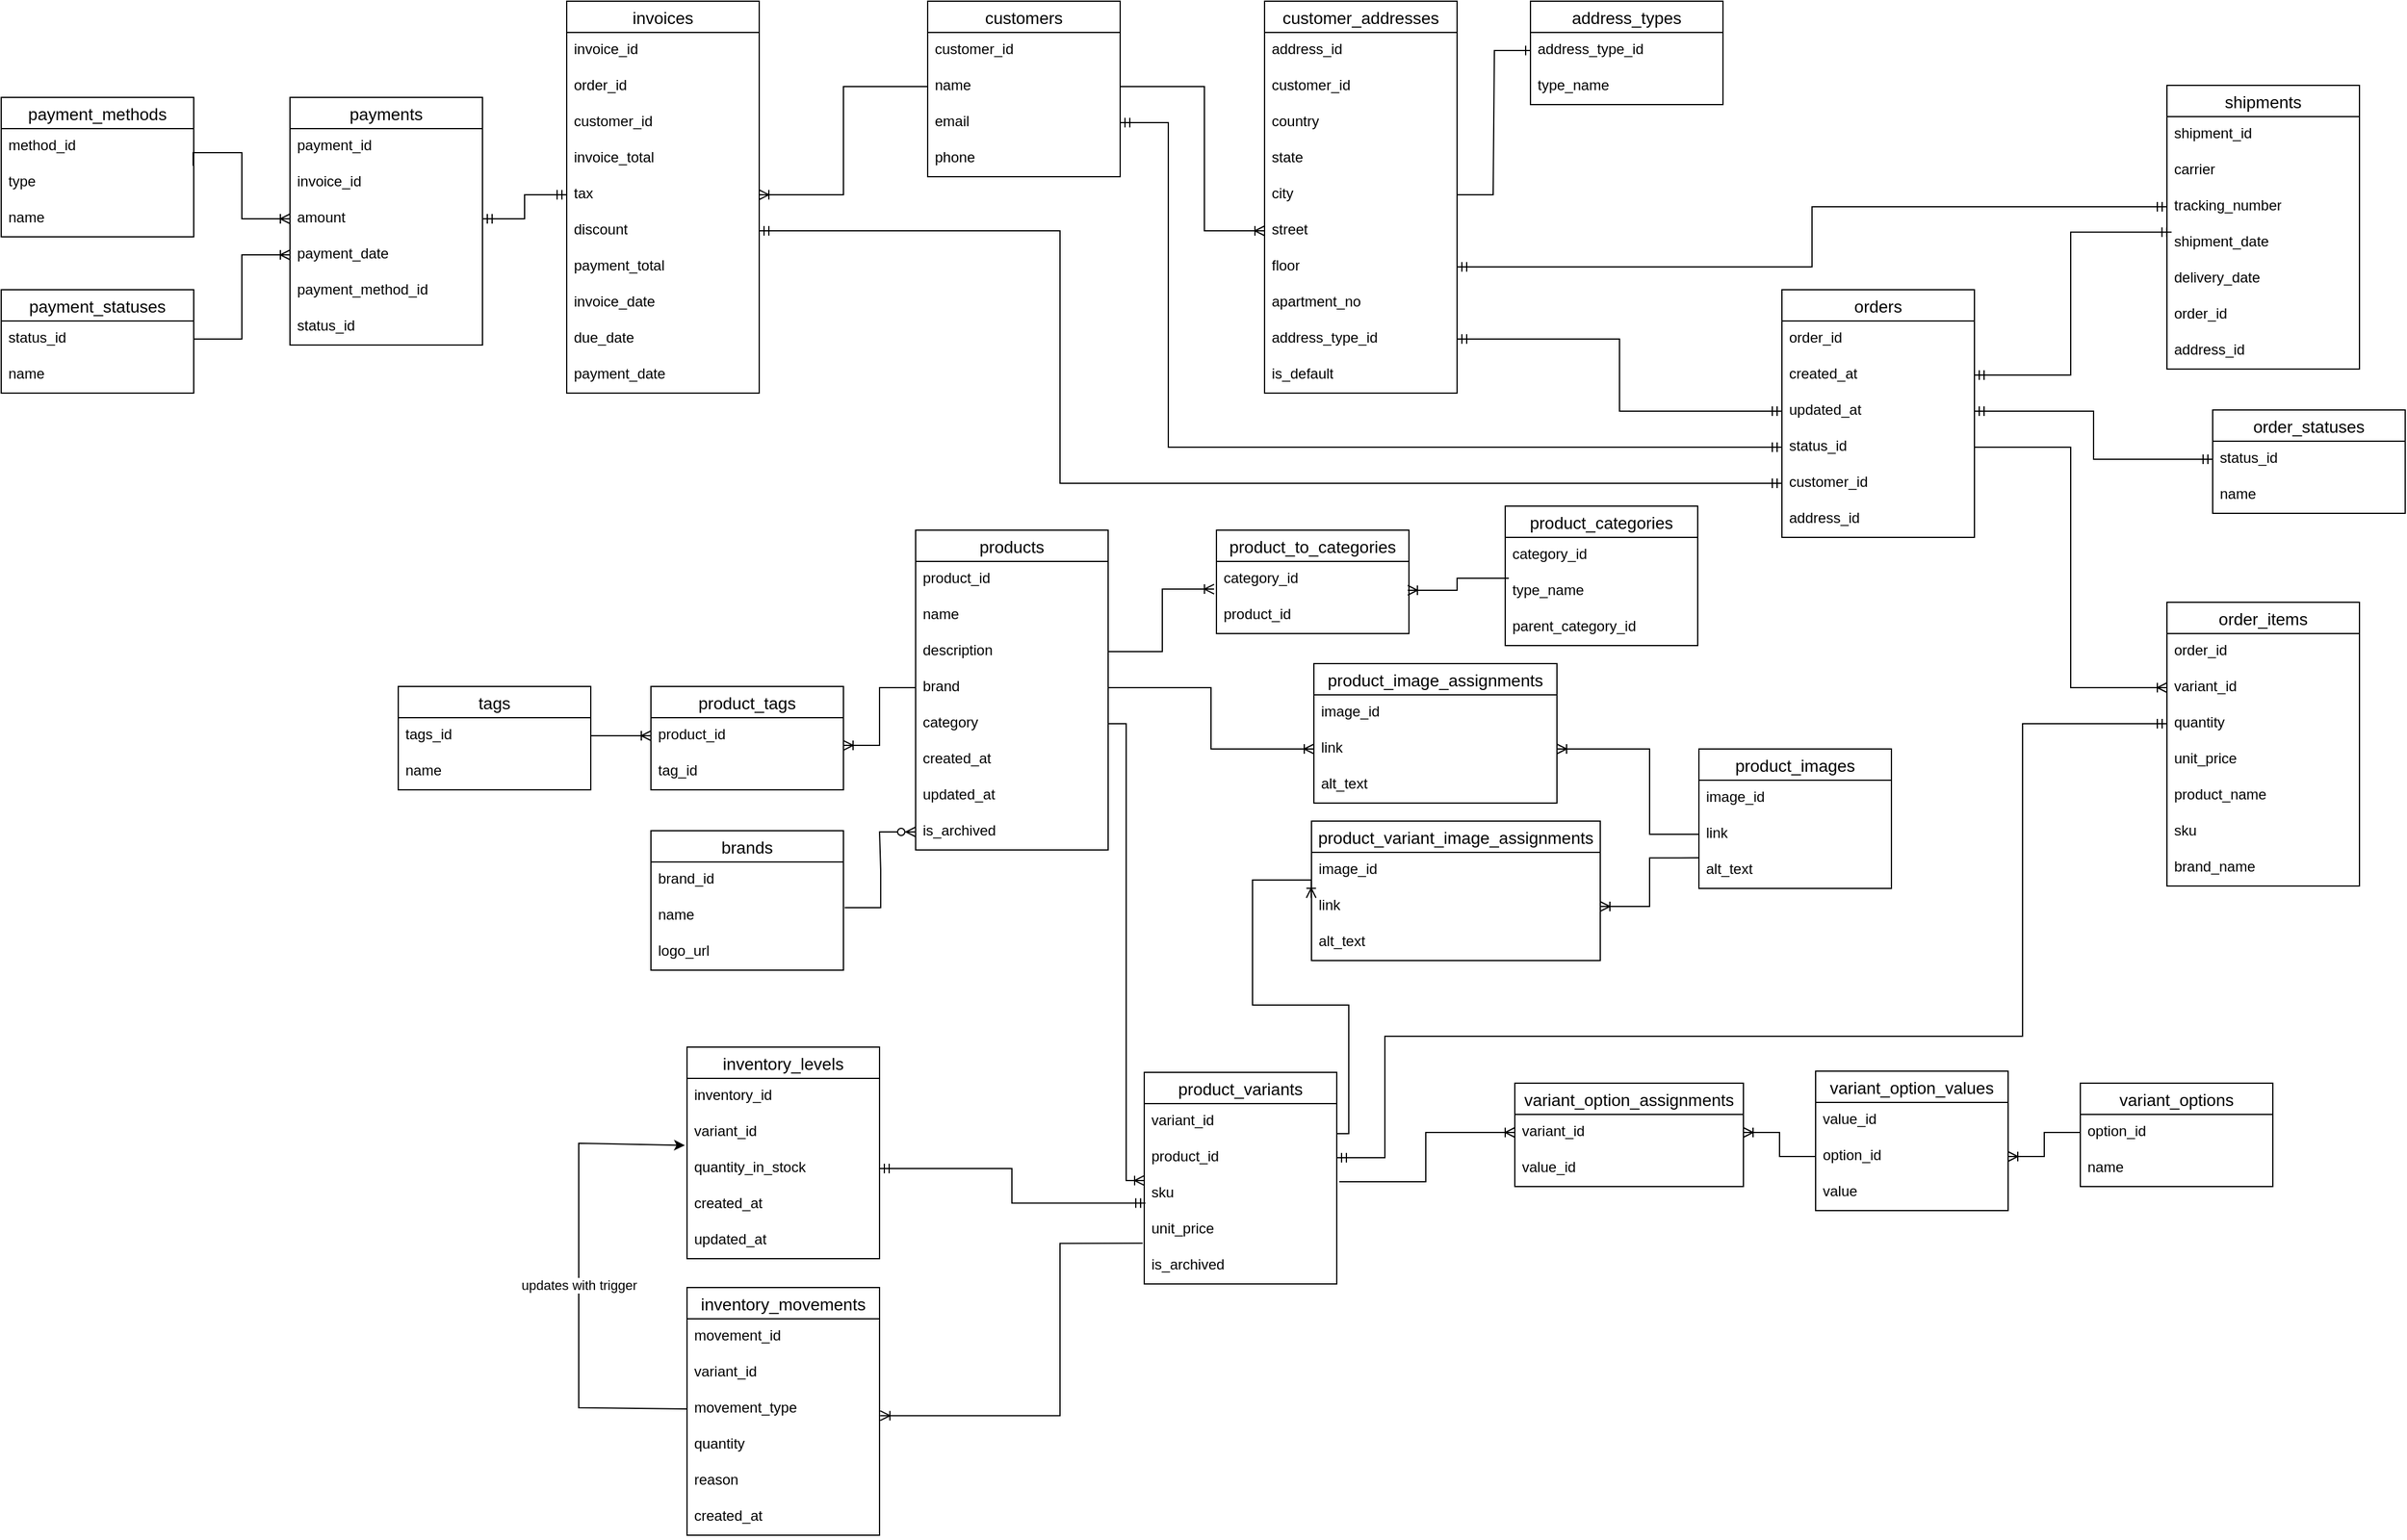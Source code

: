 <mxfile version="28.2.4">
  <diagram name="Page-1" id="qAi07MPnIEQHTASuZzk_">
    <mxGraphModel grid="1" page="1" gridSize="10" guides="1" tooltips="1" connect="1" arrows="1" fold="1" pageScale="1" pageWidth="2336" pageHeight="1654" background="light-dark(#FFFFFF,#232E40)" math="0" shadow="0">
      <root>
        <mxCell id="0" />
        <mxCell id="1" parent="0" />
        <mxCell id="NS5Eho6GzyqlKOHgBjpr-166" value="customers" style="swimlane;fontStyle=0;childLayout=stackLayout;horizontal=1;startSize=26;horizontalStack=0;resizeParent=1;resizeParentMax=0;resizeLast=0;collapsible=1;marginBottom=0;align=center;fontSize=14;" vertex="1" parent="1">
          <mxGeometry x="2350" y="800" width="160" height="146" as="geometry" />
        </mxCell>
        <mxCell id="NS5Eho6GzyqlKOHgBjpr-167" value="customer_id" style="text;strokeColor=none;fillColor=none;spacingLeft=4;spacingRight=4;overflow=hidden;rotatable=0;points=[[0,0.5],[1,0.5]];portConstraint=eastwest;fontSize=12;whiteSpace=wrap;html=1;" vertex="1" parent="NS5Eho6GzyqlKOHgBjpr-166">
          <mxGeometry y="26" width="160" height="30" as="geometry" />
        </mxCell>
        <mxCell id="NS5Eho6GzyqlKOHgBjpr-168" value="name" style="text;strokeColor=none;fillColor=none;spacingLeft=4;spacingRight=4;overflow=hidden;rotatable=0;points=[[0,0.5],[1,0.5]];portConstraint=eastwest;fontSize=12;whiteSpace=wrap;html=1;" vertex="1" parent="NS5Eho6GzyqlKOHgBjpr-166">
          <mxGeometry y="56" width="160" height="30" as="geometry" />
        </mxCell>
        <mxCell id="NS5Eho6GzyqlKOHgBjpr-169" value="email" style="text;strokeColor=none;fillColor=none;spacingLeft=4;spacingRight=4;overflow=hidden;rotatable=0;points=[[0,0.5],[1,0.5]];portConstraint=eastwest;fontSize=12;whiteSpace=wrap;html=1;" vertex="1" parent="NS5Eho6GzyqlKOHgBjpr-166">
          <mxGeometry y="86" width="160" height="30" as="geometry" />
        </mxCell>
        <mxCell id="NS5Eho6GzyqlKOHgBjpr-170" value="phone" style="text;strokeColor=none;fillColor=none;spacingLeft=4;spacingRight=4;overflow=hidden;rotatable=0;points=[[0,0.5],[1,0.5]];portConstraint=eastwest;fontSize=12;whiteSpace=wrap;html=1;" vertex="1" parent="NS5Eho6GzyqlKOHgBjpr-166">
          <mxGeometry y="116" width="160" height="30" as="geometry" />
        </mxCell>
        <mxCell id="NS5Eho6GzyqlKOHgBjpr-171" value="customer_addresses" style="swimlane;fontStyle=0;childLayout=stackLayout;horizontal=1;startSize=26;horizontalStack=0;resizeParent=1;resizeParentMax=0;resizeLast=0;collapsible=1;marginBottom=0;align=center;fontSize=14;" vertex="1" parent="1">
          <mxGeometry x="2630" y="800" width="160" height="326" as="geometry" />
        </mxCell>
        <mxCell id="NS5Eho6GzyqlKOHgBjpr-172" value="address_id" style="text;strokeColor=none;fillColor=none;spacingLeft=4;spacingRight=4;overflow=hidden;rotatable=0;points=[[0,0.5],[1,0.5]];portConstraint=eastwest;fontSize=12;whiteSpace=wrap;html=1;" vertex="1" parent="NS5Eho6GzyqlKOHgBjpr-171">
          <mxGeometry y="26" width="160" height="30" as="geometry" />
        </mxCell>
        <mxCell id="NS5Eho6GzyqlKOHgBjpr-173" value="customer_id" style="text;strokeColor=none;fillColor=none;spacingLeft=4;spacingRight=4;overflow=hidden;rotatable=0;points=[[0,0.5],[1,0.5]];portConstraint=eastwest;fontSize=12;whiteSpace=wrap;html=1;" vertex="1" parent="NS5Eho6GzyqlKOHgBjpr-171">
          <mxGeometry y="56" width="160" height="30" as="geometry" />
        </mxCell>
        <mxCell id="NS5Eho6GzyqlKOHgBjpr-174" value="country" style="text;strokeColor=none;fillColor=none;spacingLeft=4;spacingRight=4;overflow=hidden;rotatable=0;points=[[0,0.5],[1,0.5]];portConstraint=eastwest;fontSize=12;whiteSpace=wrap;html=1;" vertex="1" parent="NS5Eho6GzyqlKOHgBjpr-171">
          <mxGeometry y="86" width="160" height="30" as="geometry" />
        </mxCell>
        <mxCell id="NS5Eho6GzyqlKOHgBjpr-175" value="state" style="text;strokeColor=none;fillColor=none;spacingLeft=4;spacingRight=4;overflow=hidden;rotatable=0;points=[[0,0.5],[1,0.5]];portConstraint=eastwest;fontSize=12;whiteSpace=wrap;html=1;" vertex="1" parent="NS5Eho6GzyqlKOHgBjpr-171">
          <mxGeometry y="116" width="160" height="30" as="geometry" />
        </mxCell>
        <mxCell id="NS5Eho6GzyqlKOHgBjpr-176" value="city" style="text;strokeColor=none;fillColor=none;spacingLeft=4;spacingRight=4;overflow=hidden;rotatable=0;points=[[0,0.5],[1,0.5]];portConstraint=eastwest;fontSize=12;whiteSpace=wrap;html=1;" vertex="1" parent="NS5Eho6GzyqlKOHgBjpr-171">
          <mxGeometry y="146" width="160" height="30" as="geometry" />
        </mxCell>
        <mxCell id="NS5Eho6GzyqlKOHgBjpr-177" value="street" style="text;strokeColor=none;fillColor=none;spacingLeft=4;spacingRight=4;overflow=hidden;rotatable=0;points=[[0,0.5],[1,0.5]];portConstraint=eastwest;fontSize=12;whiteSpace=wrap;html=1;" vertex="1" parent="NS5Eho6GzyqlKOHgBjpr-171">
          <mxGeometry y="176" width="160" height="30" as="geometry" />
        </mxCell>
        <mxCell id="NS5Eho6GzyqlKOHgBjpr-178" value="floor" style="text;strokeColor=none;fillColor=none;spacingLeft=4;spacingRight=4;overflow=hidden;rotatable=0;points=[[0,0.5],[1,0.5]];portConstraint=eastwest;fontSize=12;whiteSpace=wrap;html=1;" vertex="1" parent="NS5Eho6GzyqlKOHgBjpr-171">
          <mxGeometry y="206" width="160" height="30" as="geometry" />
        </mxCell>
        <mxCell id="NS5Eho6GzyqlKOHgBjpr-179" value="apartment_no" style="text;strokeColor=none;fillColor=none;spacingLeft=4;spacingRight=4;overflow=hidden;rotatable=0;points=[[0,0.5],[1,0.5]];portConstraint=eastwest;fontSize=12;whiteSpace=wrap;html=1;" vertex="1" parent="NS5Eho6GzyqlKOHgBjpr-171">
          <mxGeometry y="236" width="160" height="30" as="geometry" />
        </mxCell>
        <mxCell id="NS5Eho6GzyqlKOHgBjpr-180" value="address_type_id" style="text;strokeColor=none;fillColor=none;spacingLeft=4;spacingRight=4;overflow=hidden;rotatable=0;points=[[0,0.5],[1,0.5]];portConstraint=eastwest;fontSize=12;whiteSpace=wrap;html=1;" vertex="1" parent="NS5Eho6GzyqlKOHgBjpr-171">
          <mxGeometry y="266" width="160" height="30" as="geometry" />
        </mxCell>
        <mxCell id="NS5Eho6GzyqlKOHgBjpr-181" value="is_default" style="text;strokeColor=none;fillColor=none;spacingLeft=4;spacingRight=4;overflow=hidden;rotatable=0;points=[[0,0.5],[1,0.5]];portConstraint=eastwest;fontSize=12;whiteSpace=wrap;html=1;" vertex="1" parent="NS5Eho6GzyqlKOHgBjpr-171">
          <mxGeometry y="296" width="160" height="30" as="geometry" />
        </mxCell>
        <mxCell id="NS5Eho6GzyqlKOHgBjpr-182" value="" style="edgeStyle=orthogonalEdgeStyle;fontSize=12;html=1;endArrow=ERoneToMany;rounded=0;exitX=1;exitY=0.5;exitDx=0;exitDy=0;entryX=0;entryY=0.5;entryDx=0;entryDy=0;" edge="1" parent="1" source="NS5Eho6GzyqlKOHgBjpr-168" target="NS5Eho6GzyqlKOHgBjpr-177">
          <mxGeometry width="100" height="100" relative="1" as="geometry">
            <mxPoint x="2440" y="1090" as="sourcePoint" />
            <mxPoint x="2540" y="990" as="targetPoint" />
            <Array as="points">
              <mxPoint x="2580" y="871" />
              <mxPoint x="2580" y="991" />
            </Array>
          </mxGeometry>
        </mxCell>
        <mxCell id="NS5Eho6GzyqlKOHgBjpr-183" value="address_types" style="swimlane;fontStyle=0;childLayout=stackLayout;horizontal=1;startSize=26;horizontalStack=0;resizeParent=1;resizeParentMax=0;resizeLast=0;collapsible=1;marginBottom=0;align=center;fontSize=14;" vertex="1" parent="1">
          <mxGeometry x="2851" y="800" width="160" height="86" as="geometry" />
        </mxCell>
        <mxCell id="NS5Eho6GzyqlKOHgBjpr-184" value="address_type_id" style="text;strokeColor=none;fillColor=none;spacingLeft=4;spacingRight=4;overflow=hidden;rotatable=0;points=[[0,0.5],[1,0.5]];portConstraint=eastwest;fontSize=12;whiteSpace=wrap;html=1;" vertex="1" parent="NS5Eho6GzyqlKOHgBjpr-183">
          <mxGeometry y="26" width="160" height="30" as="geometry" />
        </mxCell>
        <mxCell id="NS5Eho6GzyqlKOHgBjpr-185" value="type_name" style="text;strokeColor=none;fillColor=none;spacingLeft=4;spacingRight=4;overflow=hidden;rotatable=0;points=[[0,0.5],[1,0.5]];portConstraint=eastwest;fontSize=12;whiteSpace=wrap;html=1;" vertex="1" parent="NS5Eho6GzyqlKOHgBjpr-183">
          <mxGeometry y="56" width="160" height="30" as="geometry" />
        </mxCell>
        <mxCell id="NS5Eho6GzyqlKOHgBjpr-186" value="" style="edgeStyle=entityRelationEdgeStyle;fontSize=12;html=1;endArrow=ERone;endFill=1;rounded=0;exitX=1;exitY=0.5;exitDx=0;exitDy=0;entryX=0;entryY=0.5;entryDx=0;entryDy=0;" edge="1" parent="1" source="NS5Eho6GzyqlKOHgBjpr-176" target="NS5Eho6GzyqlKOHgBjpr-184">
          <mxGeometry width="100" height="100" relative="1" as="geometry">
            <mxPoint x="2920" y="1050" as="sourcePoint" />
            <mxPoint x="3020" y="950" as="targetPoint" />
          </mxGeometry>
        </mxCell>
        <mxCell id="NS5Eho6GzyqlKOHgBjpr-187" value="products" style="swimlane;fontStyle=0;childLayout=stackLayout;horizontal=1;startSize=26;horizontalStack=0;resizeParent=1;resizeParentMax=0;resizeLast=0;collapsible=1;marginBottom=0;align=center;fontSize=14;" vertex="1" parent="1">
          <mxGeometry x="2340" y="1240" width="160" height="266" as="geometry" />
        </mxCell>
        <mxCell id="NS5Eho6GzyqlKOHgBjpr-188" value="product_id" style="text;strokeColor=none;fillColor=none;spacingLeft=4;spacingRight=4;overflow=hidden;rotatable=0;points=[[0,0.5],[1,0.5]];portConstraint=eastwest;fontSize=12;whiteSpace=wrap;html=1;" vertex="1" parent="NS5Eho6GzyqlKOHgBjpr-187">
          <mxGeometry y="26" width="160" height="30" as="geometry" />
        </mxCell>
        <mxCell id="NS5Eho6GzyqlKOHgBjpr-189" value="name" style="text;strokeColor=none;fillColor=none;spacingLeft=4;spacingRight=4;overflow=hidden;rotatable=0;points=[[0,0.5],[1,0.5]];portConstraint=eastwest;fontSize=12;whiteSpace=wrap;html=1;" vertex="1" parent="NS5Eho6GzyqlKOHgBjpr-187">
          <mxGeometry y="56" width="160" height="30" as="geometry" />
        </mxCell>
        <mxCell id="NS5Eho6GzyqlKOHgBjpr-190" value="description" style="text;strokeColor=none;fillColor=none;spacingLeft=4;spacingRight=4;overflow=hidden;rotatable=0;points=[[0,0.5],[1,0.5]];portConstraint=eastwest;fontSize=12;whiteSpace=wrap;html=1;" vertex="1" parent="NS5Eho6GzyqlKOHgBjpr-187">
          <mxGeometry y="86" width="160" height="30" as="geometry" />
        </mxCell>
        <mxCell id="NS5Eho6GzyqlKOHgBjpr-191" value="brand" style="text;strokeColor=none;fillColor=none;spacingLeft=4;spacingRight=4;overflow=hidden;rotatable=0;points=[[0,0.5],[1,0.5]];portConstraint=eastwest;fontSize=12;whiteSpace=wrap;html=1;" vertex="1" parent="NS5Eho6GzyqlKOHgBjpr-187">
          <mxGeometry y="116" width="160" height="30" as="geometry" />
        </mxCell>
        <mxCell id="NS5Eho6GzyqlKOHgBjpr-192" value="category" style="text;strokeColor=none;fillColor=none;spacingLeft=4;spacingRight=4;overflow=hidden;rotatable=0;points=[[0,0.5],[1,0.5]];portConstraint=eastwest;fontSize=12;whiteSpace=wrap;html=1;" vertex="1" parent="NS5Eho6GzyqlKOHgBjpr-187">
          <mxGeometry y="146" width="160" height="30" as="geometry" />
        </mxCell>
        <mxCell id="NS5Eho6GzyqlKOHgBjpr-193" value="created_at" style="text;strokeColor=none;fillColor=none;spacingLeft=4;spacingRight=4;overflow=hidden;rotatable=0;points=[[0,0.5],[1,0.5]];portConstraint=eastwest;fontSize=12;whiteSpace=wrap;html=1;" vertex="1" parent="NS5Eho6GzyqlKOHgBjpr-187">
          <mxGeometry y="176" width="160" height="30" as="geometry" />
        </mxCell>
        <mxCell id="NS5Eho6GzyqlKOHgBjpr-194" value="updated_at" style="text;strokeColor=none;fillColor=none;spacingLeft=4;spacingRight=4;overflow=hidden;rotatable=0;points=[[0,0.5],[1,0.5]];portConstraint=eastwest;fontSize=12;whiteSpace=wrap;html=1;" vertex="1" parent="NS5Eho6GzyqlKOHgBjpr-187">
          <mxGeometry y="206" width="160" height="30" as="geometry" />
        </mxCell>
        <mxCell id="NS5Eho6GzyqlKOHgBjpr-195" value="is_archived" style="text;strokeColor=none;fillColor=none;spacingLeft=4;spacingRight=4;overflow=hidden;rotatable=0;points=[[0,0.5],[1,0.5]];portConstraint=eastwest;fontSize=12;whiteSpace=wrap;html=1;" vertex="1" parent="NS5Eho6GzyqlKOHgBjpr-187">
          <mxGeometry y="236" width="160" height="30" as="geometry" />
        </mxCell>
        <mxCell id="NS5Eho6GzyqlKOHgBjpr-196" value="product_to_categories" style="swimlane;fontStyle=0;childLayout=stackLayout;horizontal=1;startSize=26;horizontalStack=0;resizeParent=1;resizeParentMax=0;resizeLast=0;collapsible=1;marginBottom=0;align=center;fontSize=14;" vertex="1" parent="1">
          <mxGeometry x="2590" y="1240" width="160" height="86" as="geometry" />
        </mxCell>
        <mxCell id="NS5Eho6GzyqlKOHgBjpr-197" value="category_id" style="text;strokeColor=none;fillColor=none;spacingLeft=4;spacingRight=4;overflow=hidden;rotatable=0;points=[[0,0.5],[1,0.5]];portConstraint=eastwest;fontSize=12;whiteSpace=wrap;html=1;" vertex="1" parent="NS5Eho6GzyqlKOHgBjpr-196">
          <mxGeometry y="26" width="160" height="30" as="geometry" />
        </mxCell>
        <mxCell id="NS5Eho6GzyqlKOHgBjpr-198" value="product_id" style="text;strokeColor=none;fillColor=none;spacingLeft=4;spacingRight=4;overflow=hidden;rotatable=0;points=[[0,0.5],[1,0.5]];portConstraint=eastwest;fontSize=12;whiteSpace=wrap;html=1;" vertex="1" parent="NS5Eho6GzyqlKOHgBjpr-196">
          <mxGeometry y="56" width="160" height="30" as="geometry" />
        </mxCell>
        <mxCell id="NS5Eho6GzyqlKOHgBjpr-199" value="" style="edgeStyle=orthogonalEdgeStyle;fontSize=12;html=1;endArrow=ERoneToMany;rounded=0;exitX=1;exitY=0.5;exitDx=0;exitDy=0;entryX=-0.012;entryY=0.767;entryDx=0;entryDy=0;entryPerimeter=0;" edge="1" parent="1" source="NS5Eho6GzyqlKOHgBjpr-190" target="NS5Eho6GzyqlKOHgBjpr-197">
          <mxGeometry width="100" height="100" relative="1" as="geometry">
            <mxPoint x="2960" y="1340" as="sourcePoint" />
            <mxPoint x="2560" y="1390" as="targetPoint" />
          </mxGeometry>
        </mxCell>
        <mxCell id="NS5Eho6GzyqlKOHgBjpr-200" value="product_images" style="swimlane;fontStyle=0;childLayout=stackLayout;horizontal=1;startSize=26;horizontalStack=0;resizeParent=1;resizeParentMax=0;resizeLast=0;collapsible=1;marginBottom=0;align=center;fontSize=14;" vertex="1" parent="1">
          <mxGeometry x="2991" y="1422" width="160" height="116" as="geometry" />
        </mxCell>
        <mxCell id="NS5Eho6GzyqlKOHgBjpr-201" value="image_id" style="text;strokeColor=none;fillColor=none;spacingLeft=4;spacingRight=4;overflow=hidden;rotatable=0;points=[[0,0.5],[1,0.5]];portConstraint=eastwest;fontSize=12;whiteSpace=wrap;html=1;" vertex="1" parent="NS5Eho6GzyqlKOHgBjpr-200">
          <mxGeometry y="26" width="160" height="30" as="geometry" />
        </mxCell>
        <mxCell id="NS5Eho6GzyqlKOHgBjpr-202" value="link" style="text;strokeColor=none;fillColor=none;spacingLeft=4;spacingRight=4;overflow=hidden;rotatable=0;points=[[0,0.5],[1,0.5]];portConstraint=eastwest;fontSize=12;whiteSpace=wrap;html=1;" vertex="1" parent="NS5Eho6GzyqlKOHgBjpr-200">
          <mxGeometry y="56" width="160" height="30" as="geometry" />
        </mxCell>
        <mxCell id="NS5Eho6GzyqlKOHgBjpr-203" value="alt_text" style="text;strokeColor=none;fillColor=none;spacingLeft=4;spacingRight=4;overflow=hidden;rotatable=0;points=[[0,0.5],[1,0.5]];portConstraint=eastwest;fontSize=12;whiteSpace=wrap;html=1;" vertex="1" parent="NS5Eho6GzyqlKOHgBjpr-200">
          <mxGeometry y="86" width="160" height="30" as="geometry" />
        </mxCell>
        <mxCell id="NS5Eho6GzyqlKOHgBjpr-204" value="product_variants" style="swimlane;fontStyle=0;childLayout=stackLayout;horizontal=1;startSize=26;horizontalStack=0;resizeParent=1;resizeParentMax=0;resizeLast=0;collapsible=1;marginBottom=0;align=center;fontSize=14;" vertex="1" parent="1">
          <mxGeometry x="2530" y="1691" width="160" height="176" as="geometry" />
        </mxCell>
        <mxCell id="NS5Eho6GzyqlKOHgBjpr-205" value="variant_id" style="text;strokeColor=none;fillColor=none;spacingLeft=4;spacingRight=4;overflow=hidden;rotatable=0;points=[[0,0.5],[1,0.5]];portConstraint=eastwest;fontSize=12;whiteSpace=wrap;html=1;" vertex="1" parent="NS5Eho6GzyqlKOHgBjpr-204">
          <mxGeometry y="26" width="160" height="30" as="geometry" />
        </mxCell>
        <mxCell id="NS5Eho6GzyqlKOHgBjpr-206" value="product_id" style="text;strokeColor=none;fillColor=none;spacingLeft=4;spacingRight=4;overflow=hidden;rotatable=0;points=[[0,0.5],[1,0.5]];portConstraint=eastwest;fontSize=12;whiteSpace=wrap;html=1;" vertex="1" parent="NS5Eho6GzyqlKOHgBjpr-204">
          <mxGeometry y="56" width="160" height="30" as="geometry" />
        </mxCell>
        <mxCell id="NS5Eho6GzyqlKOHgBjpr-207" value="sku" style="text;strokeColor=none;fillColor=none;spacingLeft=4;spacingRight=4;overflow=hidden;rotatable=0;points=[[0,0.5],[1,0.5]];portConstraint=eastwest;fontSize=12;whiteSpace=wrap;html=1;" vertex="1" parent="NS5Eho6GzyqlKOHgBjpr-204">
          <mxGeometry y="86" width="160" height="30" as="geometry" />
        </mxCell>
        <mxCell id="NS5Eho6GzyqlKOHgBjpr-208" value="unit_price" style="text;strokeColor=none;fillColor=none;spacingLeft=4;spacingRight=4;overflow=hidden;rotatable=0;points=[[0,0.5],[1,0.5]];portConstraint=eastwest;fontSize=12;whiteSpace=wrap;html=1;" vertex="1" parent="NS5Eho6GzyqlKOHgBjpr-204">
          <mxGeometry y="116" width="160" height="30" as="geometry" />
        </mxCell>
        <mxCell id="NS5Eho6GzyqlKOHgBjpr-331" value="is_archived" style="text;strokeColor=none;fillColor=none;spacingLeft=4;spacingRight=4;overflow=hidden;rotatable=0;points=[[0,0.5],[1,0.5]];portConstraint=eastwest;fontSize=12;whiteSpace=wrap;html=1;" vertex="1" parent="NS5Eho6GzyqlKOHgBjpr-204">
          <mxGeometry y="146" width="160" height="30" as="geometry" />
        </mxCell>
        <mxCell id="NS5Eho6GzyqlKOHgBjpr-210" value="" style="edgeStyle=orthogonalEdgeStyle;fontSize=12;html=1;endArrow=ERoneToMany;rounded=0;exitX=1;exitY=0.5;exitDx=0;exitDy=0;entryX=0;entryY=1.133;entryDx=0;entryDy=0;entryPerimeter=0;" edge="1" parent="1" source="NS5Eho6GzyqlKOHgBjpr-192" target="NS5Eho6GzyqlKOHgBjpr-206">
          <mxGeometry width="100" height="100" relative="1" as="geometry">
            <mxPoint x="2420" y="1730" as="sourcePoint" />
            <mxPoint x="2520" y="1630" as="targetPoint" />
          </mxGeometry>
        </mxCell>
        <mxCell id="NS5Eho6GzyqlKOHgBjpr-211" value="variant_options" style="swimlane;fontStyle=0;childLayout=stackLayout;horizontal=1;startSize=26;horizontalStack=0;resizeParent=1;resizeParentMax=0;resizeLast=0;collapsible=1;marginBottom=0;align=center;fontSize=14;" vertex="1" parent="1">
          <mxGeometry x="3308" y="1700" width="160" height="86" as="geometry" />
        </mxCell>
        <mxCell id="NS5Eho6GzyqlKOHgBjpr-212" value="option_id" style="text;strokeColor=none;fillColor=none;spacingLeft=4;spacingRight=4;overflow=hidden;rotatable=0;points=[[0,0.5],[1,0.5]];portConstraint=eastwest;fontSize=12;whiteSpace=wrap;html=1;" vertex="1" parent="NS5Eho6GzyqlKOHgBjpr-211">
          <mxGeometry y="26" width="160" height="30" as="geometry" />
        </mxCell>
        <mxCell id="NS5Eho6GzyqlKOHgBjpr-213" value="name" style="text;strokeColor=none;fillColor=none;spacingLeft=4;spacingRight=4;overflow=hidden;rotatable=0;points=[[0,0.5],[1,0.5]];portConstraint=eastwest;fontSize=12;whiteSpace=wrap;html=1;" vertex="1" parent="NS5Eho6GzyqlKOHgBjpr-211">
          <mxGeometry y="56" width="160" height="30" as="geometry" />
        </mxCell>
        <mxCell id="NS5Eho6GzyqlKOHgBjpr-214" value="variant_option_values" style="swimlane;fontStyle=0;childLayout=stackLayout;horizontal=1;startSize=26;horizontalStack=0;resizeParent=1;resizeParentMax=0;resizeLast=0;collapsible=1;marginBottom=0;align=center;fontSize=14;" vertex="1" parent="1">
          <mxGeometry x="3088" y="1690" width="160" height="116" as="geometry" />
        </mxCell>
        <mxCell id="NS5Eho6GzyqlKOHgBjpr-215" value="value_id" style="text;strokeColor=none;fillColor=none;spacingLeft=4;spacingRight=4;overflow=hidden;rotatable=0;points=[[0,0.5],[1,0.5]];portConstraint=eastwest;fontSize=12;whiteSpace=wrap;html=1;" vertex="1" parent="NS5Eho6GzyqlKOHgBjpr-214">
          <mxGeometry y="26" width="160" height="30" as="geometry" />
        </mxCell>
        <mxCell id="NS5Eho6GzyqlKOHgBjpr-216" value="option_id" style="text;strokeColor=none;fillColor=none;spacingLeft=4;spacingRight=4;overflow=hidden;rotatable=0;points=[[0,0.5],[1,0.5]];portConstraint=eastwest;fontSize=12;whiteSpace=wrap;html=1;" vertex="1" parent="NS5Eho6GzyqlKOHgBjpr-214">
          <mxGeometry y="56" width="160" height="30" as="geometry" />
        </mxCell>
        <mxCell id="NS5Eho6GzyqlKOHgBjpr-217" value="value" style="text;strokeColor=none;fillColor=none;spacingLeft=4;spacingRight=4;overflow=hidden;rotatable=0;points=[[0,0.5],[1,0.5]];portConstraint=eastwest;fontSize=12;whiteSpace=wrap;html=1;" vertex="1" parent="NS5Eho6GzyqlKOHgBjpr-214">
          <mxGeometry y="86" width="160" height="30" as="geometry" />
        </mxCell>
        <mxCell id="NS5Eho6GzyqlKOHgBjpr-218" value="variant_option_assignments" style="swimlane;fontStyle=0;childLayout=stackLayout;horizontal=1;startSize=26;horizontalStack=0;resizeParent=1;resizeParentMax=0;resizeLast=0;collapsible=1;marginBottom=0;align=center;fontSize=14;" vertex="1" parent="1">
          <mxGeometry x="2838" y="1700" width="190" height="86" as="geometry" />
        </mxCell>
        <mxCell id="NS5Eho6GzyqlKOHgBjpr-219" value="variant_id" style="text;strokeColor=none;fillColor=none;spacingLeft=4;spacingRight=4;overflow=hidden;rotatable=0;points=[[0,0.5],[1,0.5]];portConstraint=eastwest;fontSize=12;whiteSpace=wrap;html=1;" vertex="1" parent="NS5Eho6GzyqlKOHgBjpr-218">
          <mxGeometry y="26" width="190" height="30" as="geometry" />
        </mxCell>
        <mxCell id="NS5Eho6GzyqlKOHgBjpr-220" value="value_id" style="text;strokeColor=none;fillColor=none;spacingLeft=4;spacingRight=4;overflow=hidden;rotatable=0;points=[[0,0.5],[1,0.5]];portConstraint=eastwest;fontSize=12;whiteSpace=wrap;html=1;" vertex="1" parent="NS5Eho6GzyqlKOHgBjpr-218">
          <mxGeometry y="56" width="190" height="30" as="geometry" />
        </mxCell>
        <mxCell id="NS5Eho6GzyqlKOHgBjpr-221" value="" style="edgeStyle=orthogonalEdgeStyle;fontSize=12;html=1;endArrow=ERoneToMany;rounded=0;exitX=1.013;exitY=0.167;exitDx=0;exitDy=0;exitPerimeter=0;entryX=0;entryY=0.5;entryDx=0;entryDy=0;" edge="1" parent="1" source="NS5Eho6GzyqlKOHgBjpr-207" target="NS5Eho6GzyqlKOHgBjpr-219">
          <mxGeometry width="100" height="100" relative="1" as="geometry">
            <mxPoint x="2780" y="1980" as="sourcePoint" />
            <mxPoint x="2880" y="1880" as="targetPoint" />
          </mxGeometry>
        </mxCell>
        <mxCell id="NS5Eho6GzyqlKOHgBjpr-222" value="" style="edgeStyle=orthogonalEdgeStyle;fontSize=12;html=1;endArrow=ERoneToMany;rounded=0;exitX=1;exitY=0.833;exitDx=0;exitDy=0;exitPerimeter=0;entryX=-0.001;entryY=0.263;entryDx=0;entryDy=0;entryPerimeter=0;" edge="1" parent="1" source="NS5Eho6GzyqlKOHgBjpr-205" target="NS5Eho6GzyqlKOHgBjpr-328">
          <mxGeometry width="100" height="100" relative="1" as="geometry">
            <mxPoint x="2800" y="1690" as="sourcePoint" />
            <mxPoint x="2830" y="1501" as="targetPoint" />
            <Array as="points">
              <mxPoint x="2700" y="1742" />
              <mxPoint x="2700" y="1635" />
              <mxPoint x="2620" y="1635" />
              <mxPoint x="2620" y="1531" />
            </Array>
          </mxGeometry>
        </mxCell>
        <mxCell id="NS5Eho6GzyqlKOHgBjpr-223" value="" style="edgeStyle=entityRelationEdgeStyle;fontSize=12;html=1;endArrow=ERoneToMany;rounded=0;entryX=1;entryY=0.5;entryDx=0;entryDy=0;exitX=0;exitY=0.5;exitDx=0;exitDy=0;" edge="1" parent="1" source="NS5Eho6GzyqlKOHgBjpr-212" target="NS5Eho6GzyqlKOHgBjpr-216">
          <mxGeometry width="100" height="100" relative="1" as="geometry">
            <mxPoint x="3318" y="1850" as="sourcePoint" />
            <mxPoint x="3338" y="1860" as="targetPoint" />
          </mxGeometry>
        </mxCell>
        <mxCell id="NS5Eho6GzyqlKOHgBjpr-224" value="" style="edgeStyle=entityRelationEdgeStyle;fontSize=12;html=1;endArrow=ERoneToMany;rounded=0;entryX=1;entryY=0.5;entryDx=0;entryDy=0;exitX=0;exitY=0.5;exitDx=0;exitDy=0;" edge="1" parent="1" source="NS5Eho6GzyqlKOHgBjpr-216" target="NS5Eho6GzyqlKOHgBjpr-219">
          <mxGeometry width="100" height="100" relative="1" as="geometry">
            <mxPoint x="3068" y="1880" as="sourcePoint" />
            <mxPoint x="3148" y="1840" as="targetPoint" />
          </mxGeometry>
        </mxCell>
        <mxCell id="NS5Eho6GzyqlKOHgBjpr-225" value="product_categories" style="swimlane;fontStyle=0;childLayout=stackLayout;horizontal=1;startSize=26;horizontalStack=0;resizeParent=1;resizeParentMax=0;resizeLast=0;collapsible=1;marginBottom=0;align=center;fontSize=14;" vertex="1" parent="1">
          <mxGeometry x="2830" y="1220" width="160" height="116" as="geometry" />
        </mxCell>
        <mxCell id="NS5Eho6GzyqlKOHgBjpr-226" value="category_id" style="text;strokeColor=none;fillColor=none;spacingLeft=4;spacingRight=4;overflow=hidden;rotatable=0;points=[[0,0.5],[1,0.5]];portConstraint=eastwest;fontSize=12;whiteSpace=wrap;html=1;" vertex="1" parent="NS5Eho6GzyqlKOHgBjpr-225">
          <mxGeometry y="26" width="160" height="30" as="geometry" />
        </mxCell>
        <mxCell id="NS5Eho6GzyqlKOHgBjpr-227" value="type_name" style="text;strokeColor=none;fillColor=none;spacingLeft=4;spacingRight=4;overflow=hidden;rotatable=0;points=[[0,0.5],[1,0.5]];portConstraint=eastwest;fontSize=12;whiteSpace=wrap;html=1;" vertex="1" parent="NS5Eho6GzyqlKOHgBjpr-225">
          <mxGeometry y="56" width="160" height="30" as="geometry" />
        </mxCell>
        <mxCell id="NS5Eho6GzyqlKOHgBjpr-228" value="parent_category_id" style="text;strokeColor=none;fillColor=none;spacingLeft=4;spacingRight=4;overflow=hidden;rotatable=0;points=[[0,0.5],[1,0.5]];portConstraint=eastwest;fontSize=12;whiteSpace=wrap;html=1;" vertex="1" parent="NS5Eho6GzyqlKOHgBjpr-225">
          <mxGeometry y="86" width="160" height="30" as="geometry" />
        </mxCell>
        <mxCell id="NS5Eho6GzyqlKOHgBjpr-229" value="" style="edgeStyle=orthogonalEdgeStyle;fontSize=12;html=1;endArrow=ERoneToMany;rounded=0;exitX=0.019;exitY=0.133;exitDx=0;exitDy=0;entryX=0.994;entryY=0.8;entryDx=0;entryDy=0;entryPerimeter=0;exitPerimeter=0;" edge="1" parent="1" source="NS5Eho6GzyqlKOHgBjpr-227" target="NS5Eho6GzyqlKOHgBjpr-197">
          <mxGeometry width="100" height="100" relative="1" as="geometry">
            <mxPoint x="3010" y="1140" as="sourcePoint" />
            <mxPoint x="3110" y="1040" as="targetPoint" />
          </mxGeometry>
        </mxCell>
        <mxCell id="NS5Eho6GzyqlKOHgBjpr-230" value="order_statuses" style="swimlane;fontStyle=0;childLayout=stackLayout;horizontal=1;startSize=26;horizontalStack=0;resizeParent=1;resizeParentMax=0;resizeLast=0;collapsible=1;marginBottom=0;align=center;fontSize=14;" vertex="1" parent="1">
          <mxGeometry x="3418" y="1140" width="160" height="86" as="geometry" />
        </mxCell>
        <mxCell id="NS5Eho6GzyqlKOHgBjpr-231" value="status_id" style="text;strokeColor=none;fillColor=none;spacingLeft=4;spacingRight=4;overflow=hidden;rotatable=0;points=[[0,0.5],[1,0.5]];portConstraint=eastwest;fontSize=12;whiteSpace=wrap;html=1;" vertex="1" parent="NS5Eho6GzyqlKOHgBjpr-230">
          <mxGeometry y="26" width="160" height="30" as="geometry" />
        </mxCell>
        <mxCell id="NS5Eho6GzyqlKOHgBjpr-232" value="name" style="text;strokeColor=none;fillColor=none;spacingLeft=4;spacingRight=4;overflow=hidden;rotatable=0;points=[[0,0.5],[1,0.5]];portConstraint=eastwest;fontSize=12;whiteSpace=wrap;html=1;" vertex="1" parent="NS5Eho6GzyqlKOHgBjpr-230">
          <mxGeometry y="56" width="160" height="30" as="geometry" />
        </mxCell>
        <mxCell id="NS5Eho6GzyqlKOHgBjpr-233" value="orders" style="swimlane;fontStyle=0;childLayout=stackLayout;horizontal=1;startSize=26;horizontalStack=0;resizeParent=1;resizeParentMax=0;resizeLast=0;collapsible=1;marginBottom=0;align=center;fontSize=14;" vertex="1" parent="1">
          <mxGeometry x="3060" y="1040" width="160" height="206" as="geometry" />
        </mxCell>
        <mxCell id="NS5Eho6GzyqlKOHgBjpr-234" value="order_id" style="text;strokeColor=none;fillColor=none;spacingLeft=4;spacingRight=4;overflow=hidden;rotatable=0;points=[[0,0.5],[1,0.5]];portConstraint=eastwest;fontSize=12;whiteSpace=wrap;html=1;" vertex="1" parent="NS5Eho6GzyqlKOHgBjpr-233">
          <mxGeometry y="26" width="160" height="30" as="geometry" />
        </mxCell>
        <mxCell id="NS5Eho6GzyqlKOHgBjpr-235" value="created_at" style="text;strokeColor=none;fillColor=none;spacingLeft=4;spacingRight=4;overflow=hidden;rotatable=0;points=[[0,0.5],[1,0.5]];portConstraint=eastwest;fontSize=12;whiteSpace=wrap;html=1;" vertex="1" parent="NS5Eho6GzyqlKOHgBjpr-233">
          <mxGeometry y="56" width="160" height="30" as="geometry" />
        </mxCell>
        <mxCell id="NS5Eho6GzyqlKOHgBjpr-236" value="&lt;div&gt;updated_at&lt;/div&gt;" style="text;strokeColor=none;fillColor=none;spacingLeft=4;spacingRight=4;overflow=hidden;rotatable=0;points=[[0,0.5],[1,0.5]];portConstraint=eastwest;fontSize=12;whiteSpace=wrap;html=1;" vertex="1" parent="NS5Eho6GzyqlKOHgBjpr-233">
          <mxGeometry y="86" width="160" height="30" as="geometry" />
        </mxCell>
        <mxCell id="NS5Eho6GzyqlKOHgBjpr-237" value="status_id" style="text;strokeColor=none;fillColor=none;spacingLeft=4;spacingRight=4;overflow=hidden;rotatable=0;points=[[0,0.5],[1,0.5]];portConstraint=eastwest;fontSize=12;whiteSpace=wrap;html=1;" vertex="1" parent="NS5Eho6GzyqlKOHgBjpr-233">
          <mxGeometry y="116" width="160" height="30" as="geometry" />
        </mxCell>
        <mxCell id="NS5Eho6GzyqlKOHgBjpr-238" value="customer_id" style="text;strokeColor=none;fillColor=none;spacingLeft=4;spacingRight=4;overflow=hidden;rotatable=0;points=[[0,0.5],[1,0.5]];portConstraint=eastwest;fontSize=12;whiteSpace=wrap;html=1;" vertex="1" parent="NS5Eho6GzyqlKOHgBjpr-233">
          <mxGeometry y="146" width="160" height="30" as="geometry" />
        </mxCell>
        <mxCell id="NS5Eho6GzyqlKOHgBjpr-239" value="address_id" style="text;strokeColor=none;fillColor=none;spacingLeft=4;spacingRight=4;overflow=hidden;rotatable=0;points=[[0,0.5],[1,0.5]];portConstraint=eastwest;fontSize=12;whiteSpace=wrap;html=1;" vertex="1" parent="NS5Eho6GzyqlKOHgBjpr-233">
          <mxGeometry y="176" width="160" height="30" as="geometry" />
        </mxCell>
        <mxCell id="NS5Eho6GzyqlKOHgBjpr-240" value="" style="edgeStyle=orthogonalEdgeStyle;fontSize=12;html=1;endArrow=ERmandOne;startArrow=ERmandOne;rounded=0;entryX=0;entryY=0.5;entryDx=0;entryDy=0;" edge="1" parent="1" source="NS5Eho6GzyqlKOHgBjpr-180" target="NS5Eho6GzyqlKOHgBjpr-236">
          <mxGeometry width="100" height="100" relative="1" as="geometry">
            <mxPoint x="3030" y="1180" as="sourcePoint" />
            <mxPoint x="3130" y="1080" as="targetPoint" />
          </mxGeometry>
        </mxCell>
        <mxCell id="NS5Eho6GzyqlKOHgBjpr-241" value="" style="edgeStyle=orthogonalEdgeStyle;fontSize=12;html=1;endArrow=ERmandOne;startArrow=ERmandOne;rounded=0;entryX=0;entryY=0.5;entryDx=0;entryDy=0;exitX=1;exitY=0.5;exitDx=0;exitDy=0;" edge="1" parent="1" source="NS5Eho6GzyqlKOHgBjpr-236" target="NS5Eho6GzyqlKOHgBjpr-231">
          <mxGeometry width="100" height="100" relative="1" as="geometry">
            <mxPoint x="3420" y="1176" as="sourcePoint" />
            <mxPoint x="3520" y="1076" as="targetPoint" />
          </mxGeometry>
        </mxCell>
        <mxCell id="NS5Eho6GzyqlKOHgBjpr-242" value="order_items" style="swimlane;fontStyle=0;childLayout=stackLayout;horizontal=1;startSize=26;horizontalStack=0;resizeParent=1;resizeParentMax=0;resizeLast=0;collapsible=1;marginBottom=0;align=center;fontSize=14;" vertex="1" parent="1">
          <mxGeometry x="3380" y="1300" width="160" height="236" as="geometry" />
        </mxCell>
        <mxCell id="NS5Eho6GzyqlKOHgBjpr-243" value="order_id" style="text;strokeColor=none;fillColor=none;spacingLeft=4;spacingRight=4;overflow=hidden;rotatable=0;points=[[0,0.5],[1,0.5]];portConstraint=eastwest;fontSize=12;whiteSpace=wrap;html=1;" vertex="1" parent="NS5Eho6GzyqlKOHgBjpr-242">
          <mxGeometry y="26" width="160" height="30" as="geometry" />
        </mxCell>
        <mxCell id="NS5Eho6GzyqlKOHgBjpr-244" value="variant_id" style="text;strokeColor=none;fillColor=none;spacingLeft=4;spacingRight=4;overflow=hidden;rotatable=0;points=[[0,0.5],[1,0.5]];portConstraint=eastwest;fontSize=12;whiteSpace=wrap;html=1;" vertex="1" parent="NS5Eho6GzyqlKOHgBjpr-242">
          <mxGeometry y="56" width="160" height="30" as="geometry" />
        </mxCell>
        <mxCell id="NS5Eho6GzyqlKOHgBjpr-245" value="quantity" style="text;strokeColor=none;fillColor=none;spacingLeft=4;spacingRight=4;overflow=hidden;rotatable=0;points=[[0,0.5],[1,0.5]];portConstraint=eastwest;fontSize=12;whiteSpace=wrap;html=1;" vertex="1" parent="NS5Eho6GzyqlKOHgBjpr-242">
          <mxGeometry y="86" width="160" height="30" as="geometry" />
        </mxCell>
        <mxCell id="NS5Eho6GzyqlKOHgBjpr-246" value="unit_price" style="text;strokeColor=none;fillColor=none;spacingLeft=4;spacingRight=4;overflow=hidden;rotatable=0;points=[[0,0.5],[1,0.5]];portConstraint=eastwest;fontSize=12;whiteSpace=wrap;html=1;" vertex="1" parent="NS5Eho6GzyqlKOHgBjpr-242">
          <mxGeometry y="116" width="160" height="30" as="geometry" />
        </mxCell>
        <mxCell id="Otz4yOmNvf0S306B3uMn-1" value="product_name" style="text;strokeColor=none;fillColor=none;spacingLeft=4;spacingRight=4;overflow=hidden;rotatable=0;points=[[0,0.5],[1,0.5]];portConstraint=eastwest;fontSize=12;whiteSpace=wrap;html=1;" vertex="1" parent="NS5Eho6GzyqlKOHgBjpr-242">
          <mxGeometry y="146" width="160" height="30" as="geometry" />
        </mxCell>
        <mxCell id="Otz4yOmNvf0S306B3uMn-2" value="sku" style="text;strokeColor=none;fillColor=none;spacingLeft=4;spacingRight=4;overflow=hidden;rotatable=0;points=[[0,0.5],[1,0.5]];portConstraint=eastwest;fontSize=12;whiteSpace=wrap;html=1;" vertex="1" parent="NS5Eho6GzyqlKOHgBjpr-242">
          <mxGeometry y="176" width="160" height="30" as="geometry" />
        </mxCell>
        <mxCell id="Otz4yOmNvf0S306B3uMn-3" value="brand_name" style="text;strokeColor=none;fillColor=none;spacingLeft=4;spacingRight=4;overflow=hidden;rotatable=0;points=[[0,0.5],[1,0.5]];portConstraint=eastwest;fontSize=12;whiteSpace=wrap;html=1;" vertex="1" parent="NS5Eho6GzyqlKOHgBjpr-242">
          <mxGeometry y="206" width="160" height="30" as="geometry" />
        </mxCell>
        <mxCell id="NS5Eho6GzyqlKOHgBjpr-247" value="" style="edgeStyle=orthogonalEdgeStyle;fontSize=12;html=1;endArrow=ERoneToMany;rounded=0;entryX=0;entryY=0.5;entryDx=0;entryDy=0;exitX=1;exitY=0.5;exitDx=0;exitDy=0;" edge="1" parent="1" source="NS5Eho6GzyqlKOHgBjpr-237" target="NS5Eho6GzyqlKOHgBjpr-244">
          <mxGeometry width="100" height="100" relative="1" as="geometry">
            <mxPoint x="3170" y="1560" as="sourcePoint" />
            <mxPoint x="3270" y="1460" as="targetPoint" />
          </mxGeometry>
        </mxCell>
        <mxCell id="NS5Eho6GzyqlKOHgBjpr-248" value="" style="edgeStyle=orthogonalEdgeStyle;fontSize=12;html=1;endArrow=ERmandOne;startArrow=ERmandOne;rounded=0;exitX=1;exitY=0.5;exitDx=0;exitDy=0;entryX=0;entryY=0.5;entryDx=0;entryDy=0;" edge="1" parent="1" source="NS5Eho6GzyqlKOHgBjpr-206" target="NS5Eho6GzyqlKOHgBjpr-245">
          <mxGeometry width="100" height="100" relative="1" as="geometry">
            <mxPoint x="3050" y="1570" as="sourcePoint" />
            <mxPoint x="3150" y="1470" as="targetPoint" />
            <Array as="points">
              <mxPoint x="2730" y="1762" />
              <mxPoint x="2730" y="1661" />
              <mxPoint x="3260" y="1661" />
              <mxPoint x="3260" y="1401" />
            </Array>
          </mxGeometry>
        </mxCell>
        <mxCell id="NS5Eho6GzyqlKOHgBjpr-249" value="shipments" style="swimlane;fontStyle=0;childLayout=stackLayout;horizontal=1;startSize=26;horizontalStack=0;resizeParent=1;resizeParentMax=0;resizeLast=0;collapsible=1;marginBottom=0;align=center;fontSize=14;" vertex="1" parent="1">
          <mxGeometry x="3380" y="870" width="160" height="236" as="geometry" />
        </mxCell>
        <mxCell id="NS5Eho6GzyqlKOHgBjpr-250" value="shipment_id" style="text;strokeColor=none;fillColor=none;spacingLeft=4;spacingRight=4;overflow=hidden;rotatable=0;points=[[0,0.5],[1,0.5]];portConstraint=eastwest;fontSize=12;whiteSpace=wrap;html=1;" vertex="1" parent="NS5Eho6GzyqlKOHgBjpr-249">
          <mxGeometry y="26" width="160" height="30" as="geometry" />
        </mxCell>
        <mxCell id="NS5Eho6GzyqlKOHgBjpr-251" value="carrier" style="text;strokeColor=none;fillColor=none;spacingLeft=4;spacingRight=4;overflow=hidden;rotatable=0;points=[[0,0.5],[1,0.5]];portConstraint=eastwest;fontSize=12;whiteSpace=wrap;html=1;" vertex="1" parent="NS5Eho6GzyqlKOHgBjpr-249">
          <mxGeometry y="56" width="160" height="30" as="geometry" />
        </mxCell>
        <mxCell id="NS5Eho6GzyqlKOHgBjpr-252" value="&lt;div&gt;tracking_number&lt;/div&gt;" style="text;strokeColor=none;fillColor=none;spacingLeft=4;spacingRight=4;overflow=hidden;rotatable=0;points=[[0,0.5],[1,0.5]];portConstraint=eastwest;fontSize=12;whiteSpace=wrap;html=1;" vertex="1" parent="NS5Eho6GzyqlKOHgBjpr-249">
          <mxGeometry y="86" width="160" height="30" as="geometry" />
        </mxCell>
        <mxCell id="NS5Eho6GzyqlKOHgBjpr-253" value="shipment_date" style="text;strokeColor=none;fillColor=none;spacingLeft=4;spacingRight=4;overflow=hidden;rotatable=0;points=[[0,0.5],[1,0.5]];portConstraint=eastwest;fontSize=12;whiteSpace=wrap;html=1;" vertex="1" parent="NS5Eho6GzyqlKOHgBjpr-249">
          <mxGeometry y="116" width="160" height="30" as="geometry" />
        </mxCell>
        <mxCell id="NS5Eho6GzyqlKOHgBjpr-254" value="delivery_date" style="text;strokeColor=none;fillColor=none;spacingLeft=4;spacingRight=4;overflow=hidden;rotatable=0;points=[[0,0.5],[1,0.5]];portConstraint=eastwest;fontSize=12;whiteSpace=wrap;html=1;" vertex="1" parent="NS5Eho6GzyqlKOHgBjpr-249">
          <mxGeometry y="146" width="160" height="30" as="geometry" />
        </mxCell>
        <mxCell id="NS5Eho6GzyqlKOHgBjpr-255" value="order_id" style="text;strokeColor=none;fillColor=none;spacingLeft=4;spacingRight=4;overflow=hidden;rotatable=0;points=[[0,0.5],[1,0.5]];portConstraint=eastwest;fontSize=12;whiteSpace=wrap;html=1;" vertex="1" parent="NS5Eho6GzyqlKOHgBjpr-249">
          <mxGeometry y="176" width="160" height="30" as="geometry" />
        </mxCell>
        <mxCell id="NS5Eho6GzyqlKOHgBjpr-256" value="address_id" style="text;strokeColor=none;fillColor=none;spacingLeft=4;spacingRight=4;overflow=hidden;rotatable=0;points=[[0,0.5],[1,0.5]];portConstraint=eastwest;fontSize=12;whiteSpace=wrap;html=1;" vertex="1" parent="NS5Eho6GzyqlKOHgBjpr-249">
          <mxGeometry y="206" width="160" height="30" as="geometry" />
        </mxCell>
        <mxCell id="NS5Eho6GzyqlKOHgBjpr-257" value="" style="edgeStyle=orthogonalEdgeStyle;fontSize=12;html=1;endArrow=ERmandOne;startArrow=ERmandOne;rounded=0;exitX=1;exitY=0.5;exitDx=0;exitDy=0;entryX=0;entryY=0.5;entryDx=0;entryDy=0;" edge="1" parent="1" source="NS5Eho6GzyqlKOHgBjpr-178" target="NS5Eho6GzyqlKOHgBjpr-252">
          <mxGeometry width="100" height="100" relative="1" as="geometry">
            <mxPoint x="3040" y="1050" as="sourcePoint" />
            <mxPoint x="3140" y="950" as="targetPoint" />
          </mxGeometry>
        </mxCell>
        <mxCell id="NS5Eho6GzyqlKOHgBjpr-258" value="" style="edgeStyle=orthogonalEdgeStyle;fontSize=12;html=1;endArrow=ERmandOne;startArrow=ERmandOne;rounded=0;entryX=0.024;entryY=0.204;entryDx=0;entryDy=0;entryPerimeter=0;exitX=1;exitY=0.5;exitDx=0;exitDy=0;" edge="1" parent="1" source="NS5Eho6GzyqlKOHgBjpr-235" target="NS5Eho6GzyqlKOHgBjpr-253">
          <mxGeometry width="100" height="100" relative="1" as="geometry">
            <mxPoint x="3200" y="1090" as="sourcePoint" />
            <mxPoint x="3300" y="990" as="targetPoint" />
          </mxGeometry>
        </mxCell>
        <mxCell id="NS5Eho6GzyqlKOHgBjpr-259" value="" style="edgeStyle=orthogonalEdgeStyle;fontSize=12;html=1;endArrow=ERmandOne;startArrow=ERmandOne;rounded=0;exitX=1;exitY=0.5;exitDx=0;exitDy=0;entryX=0;entryY=0.5;entryDx=0;entryDy=0;" edge="1" parent="1" source="NS5Eho6GzyqlKOHgBjpr-169" target="NS5Eho6GzyqlKOHgBjpr-237">
          <mxGeometry width="100" height="100" relative="1" as="geometry">
            <mxPoint x="2420" y="1170" as="sourcePoint" />
            <mxPoint x="2520" y="1070" as="targetPoint" />
            <Array as="points">
              <mxPoint x="2550" y="901" />
              <mxPoint x="2550" y="1171" />
            </Array>
          </mxGeometry>
        </mxCell>
        <mxCell id="NS5Eho6GzyqlKOHgBjpr-260" value="brands" style="swimlane;fontStyle=0;childLayout=stackLayout;horizontal=1;startSize=26;horizontalStack=0;resizeParent=1;resizeParentMax=0;resizeLast=0;collapsible=1;marginBottom=0;align=center;fontSize=14;" vertex="1" parent="1">
          <mxGeometry x="2120" y="1490" width="160" height="116" as="geometry" />
        </mxCell>
        <mxCell id="NS5Eho6GzyqlKOHgBjpr-261" value="brand_id" style="text;strokeColor=none;fillColor=none;spacingLeft=4;spacingRight=4;overflow=hidden;rotatable=0;points=[[0,0.5],[1,0.5]];portConstraint=eastwest;fontSize=12;whiteSpace=wrap;html=1;" vertex="1" parent="NS5Eho6GzyqlKOHgBjpr-260">
          <mxGeometry y="26" width="160" height="30" as="geometry" />
        </mxCell>
        <mxCell id="NS5Eho6GzyqlKOHgBjpr-262" value="name" style="text;strokeColor=none;fillColor=none;spacingLeft=4;spacingRight=4;overflow=hidden;rotatable=0;points=[[0,0.5],[1,0.5]];portConstraint=eastwest;fontSize=12;whiteSpace=wrap;html=1;" vertex="1" parent="NS5Eho6GzyqlKOHgBjpr-260">
          <mxGeometry y="56" width="160" height="30" as="geometry" />
        </mxCell>
        <mxCell id="NS5Eho6GzyqlKOHgBjpr-263" value="logo_url" style="text;strokeColor=none;fillColor=none;spacingLeft=4;spacingRight=4;overflow=hidden;rotatable=0;points=[[0,0.5],[1,0.5]];portConstraint=eastwest;fontSize=12;whiteSpace=wrap;html=1;" vertex="1" parent="NS5Eho6GzyqlKOHgBjpr-260">
          <mxGeometry y="86" width="160" height="30" as="geometry" />
        </mxCell>
        <mxCell id="NS5Eho6GzyqlKOHgBjpr-264" value="" style="edgeStyle=entityRelationEdgeStyle;fontSize=12;html=1;endArrow=ERzeroToMany;endFill=1;rounded=0;exitX=1.006;exitY=0.267;exitDx=0;exitDy=0;exitPerimeter=0;" edge="1" parent="1" source="NS5Eho6GzyqlKOHgBjpr-262" target="NS5Eho6GzyqlKOHgBjpr-195">
          <mxGeometry width="100" height="100" relative="1" as="geometry">
            <mxPoint x="2380" y="1870" as="sourcePoint" />
            <mxPoint x="2550" y="1500" as="targetPoint" />
            <Array as="points">
              <mxPoint x="2510" y="1490" />
              <mxPoint x="2530" y="1490" />
              <mxPoint x="2500" y="1580" />
              <mxPoint x="2640" y="1500" />
            </Array>
          </mxGeometry>
        </mxCell>
        <mxCell id="NS5Eho6GzyqlKOHgBjpr-265" value="product_tags" style="swimlane;fontStyle=0;childLayout=stackLayout;horizontal=1;startSize=26;horizontalStack=0;resizeParent=1;resizeParentMax=0;resizeLast=0;collapsible=1;marginBottom=0;align=center;fontSize=14;" vertex="1" parent="1">
          <mxGeometry x="2120" y="1370" width="160" height="86" as="geometry" />
        </mxCell>
        <mxCell id="NS5Eho6GzyqlKOHgBjpr-266" value="product_id" style="text;strokeColor=none;fillColor=none;spacingLeft=4;spacingRight=4;overflow=hidden;rotatable=0;points=[[0,0.5],[1,0.5]];portConstraint=eastwest;fontSize=12;whiteSpace=wrap;html=1;" vertex="1" parent="NS5Eho6GzyqlKOHgBjpr-265">
          <mxGeometry y="26" width="160" height="30" as="geometry" />
        </mxCell>
        <mxCell id="NS5Eho6GzyqlKOHgBjpr-267" value="tag_id" style="text;strokeColor=none;fillColor=none;spacingLeft=4;spacingRight=4;overflow=hidden;rotatable=0;points=[[0,0.5],[1,0.5]];portConstraint=eastwest;fontSize=12;whiteSpace=wrap;html=1;" vertex="1" parent="NS5Eho6GzyqlKOHgBjpr-265">
          <mxGeometry y="56" width="160" height="30" as="geometry" />
        </mxCell>
        <mxCell id="NS5Eho6GzyqlKOHgBjpr-268" value="tags" style="swimlane;fontStyle=0;childLayout=stackLayout;horizontal=1;startSize=26;horizontalStack=0;resizeParent=1;resizeParentMax=0;resizeLast=0;collapsible=1;marginBottom=0;align=center;fontSize=14;" vertex="1" parent="1">
          <mxGeometry x="1910" y="1370" width="160" height="86" as="geometry" />
        </mxCell>
        <mxCell id="NS5Eho6GzyqlKOHgBjpr-269" value="tags_id" style="text;strokeColor=none;fillColor=none;spacingLeft=4;spacingRight=4;overflow=hidden;rotatable=0;points=[[0,0.5],[1,0.5]];portConstraint=eastwest;fontSize=12;whiteSpace=wrap;html=1;" vertex="1" parent="NS5Eho6GzyqlKOHgBjpr-268">
          <mxGeometry y="26" width="160" height="30" as="geometry" />
        </mxCell>
        <mxCell id="NS5Eho6GzyqlKOHgBjpr-270" value="name" style="text;strokeColor=none;fillColor=none;spacingLeft=4;spacingRight=4;overflow=hidden;rotatable=0;points=[[0,0.5],[1,0.5]];portConstraint=eastwest;fontSize=12;whiteSpace=wrap;html=1;" vertex="1" parent="NS5Eho6GzyqlKOHgBjpr-268">
          <mxGeometry y="56" width="160" height="30" as="geometry" />
        </mxCell>
        <mxCell id="NS5Eho6GzyqlKOHgBjpr-271" value="" style="edgeStyle=orthogonalEdgeStyle;fontSize=12;html=1;endArrow=ERoneToMany;rounded=0;exitX=0;exitY=0.5;exitDx=0;exitDy=0;entryX=1;entryY=0.767;entryDx=0;entryDy=0;entryPerimeter=0;" edge="1" parent="1" source="NS5Eho6GzyqlKOHgBjpr-191" target="NS5Eho6GzyqlKOHgBjpr-266">
          <mxGeometry width="100" height="100" relative="1" as="geometry">
            <mxPoint x="2020" y="1620" as="sourcePoint" />
            <mxPoint x="2120" y="1520" as="targetPoint" />
          </mxGeometry>
        </mxCell>
        <mxCell id="NS5Eho6GzyqlKOHgBjpr-272" value="" style="edgeStyle=entityRelationEdgeStyle;fontSize=12;html=1;endArrow=ERoneToMany;rounded=0;entryX=0;entryY=0.5;entryDx=0;entryDy=0;exitX=1;exitY=0.5;exitDx=0;exitDy=0;" edge="1" parent="1" source="NS5Eho6GzyqlKOHgBjpr-269" target="NS5Eho6GzyqlKOHgBjpr-266">
          <mxGeometry width="100" height="100" relative="1" as="geometry">
            <mxPoint x="1940" y="1634" as="sourcePoint" />
            <mxPoint x="2040" y="1534" as="targetPoint" />
          </mxGeometry>
        </mxCell>
        <mxCell id="NS5Eho6GzyqlKOHgBjpr-273" value="invoices" style="swimlane;fontStyle=0;childLayout=stackLayout;horizontal=1;startSize=26;horizontalStack=0;resizeParent=1;resizeParentMax=0;resizeLast=0;collapsible=1;marginBottom=0;align=center;fontSize=14;" vertex="1" parent="1">
          <mxGeometry x="2050" y="800" width="160" height="326" as="geometry" />
        </mxCell>
        <mxCell id="NS5Eho6GzyqlKOHgBjpr-274" value="invoice_id" style="text;strokeColor=none;fillColor=none;spacingLeft=4;spacingRight=4;overflow=hidden;rotatable=0;points=[[0,0.5],[1,0.5]];portConstraint=eastwest;fontSize=12;whiteSpace=wrap;html=1;" vertex="1" parent="NS5Eho6GzyqlKOHgBjpr-273">
          <mxGeometry y="26" width="160" height="30" as="geometry" />
        </mxCell>
        <mxCell id="NS5Eho6GzyqlKOHgBjpr-275" value="order_id" style="text;strokeColor=none;fillColor=none;spacingLeft=4;spacingRight=4;overflow=hidden;rotatable=0;points=[[0,0.5],[1,0.5]];portConstraint=eastwest;fontSize=12;whiteSpace=wrap;html=1;" vertex="1" parent="NS5Eho6GzyqlKOHgBjpr-273">
          <mxGeometry y="56" width="160" height="30" as="geometry" />
        </mxCell>
        <mxCell id="NS5Eho6GzyqlKOHgBjpr-276" value="customer_id" style="text;strokeColor=none;fillColor=none;spacingLeft=4;spacingRight=4;overflow=hidden;rotatable=0;points=[[0,0.5],[1,0.5]];portConstraint=eastwest;fontSize=12;whiteSpace=wrap;html=1;" vertex="1" parent="NS5Eho6GzyqlKOHgBjpr-273">
          <mxGeometry y="86" width="160" height="30" as="geometry" />
        </mxCell>
        <mxCell id="NS5Eho6GzyqlKOHgBjpr-277" value="invoice_total" style="text;strokeColor=none;fillColor=none;spacingLeft=4;spacingRight=4;overflow=hidden;rotatable=0;points=[[0,0.5],[1,0.5]];portConstraint=eastwest;fontSize=12;whiteSpace=wrap;html=1;" vertex="1" parent="NS5Eho6GzyqlKOHgBjpr-273">
          <mxGeometry y="116" width="160" height="30" as="geometry" />
        </mxCell>
        <mxCell id="NS5Eho6GzyqlKOHgBjpr-278" value="tax" style="text;strokeColor=none;fillColor=none;spacingLeft=4;spacingRight=4;overflow=hidden;rotatable=0;points=[[0,0.5],[1,0.5]];portConstraint=eastwest;fontSize=12;whiteSpace=wrap;html=1;" vertex="1" parent="NS5Eho6GzyqlKOHgBjpr-273">
          <mxGeometry y="146" width="160" height="30" as="geometry" />
        </mxCell>
        <mxCell id="NS5Eho6GzyqlKOHgBjpr-279" value="discount" style="text;strokeColor=none;fillColor=none;spacingLeft=4;spacingRight=4;overflow=hidden;rotatable=0;points=[[0,0.5],[1,0.5]];portConstraint=eastwest;fontSize=12;whiteSpace=wrap;html=1;" vertex="1" parent="NS5Eho6GzyqlKOHgBjpr-273">
          <mxGeometry y="176" width="160" height="30" as="geometry" />
        </mxCell>
        <mxCell id="NS5Eho6GzyqlKOHgBjpr-280" value="payment_total" style="text;strokeColor=none;fillColor=none;spacingLeft=4;spacingRight=4;overflow=hidden;rotatable=0;points=[[0,0.5],[1,0.5]];portConstraint=eastwest;fontSize=12;whiteSpace=wrap;html=1;" vertex="1" parent="NS5Eho6GzyqlKOHgBjpr-273">
          <mxGeometry y="206" width="160" height="30" as="geometry" />
        </mxCell>
        <mxCell id="NS5Eho6GzyqlKOHgBjpr-281" value="invoice_date" style="text;strokeColor=none;fillColor=none;spacingLeft=4;spacingRight=4;overflow=hidden;rotatable=0;points=[[0,0.5],[1,0.5]];portConstraint=eastwest;fontSize=12;whiteSpace=wrap;html=1;" vertex="1" parent="NS5Eho6GzyqlKOHgBjpr-273">
          <mxGeometry y="236" width="160" height="30" as="geometry" />
        </mxCell>
        <mxCell id="NS5Eho6GzyqlKOHgBjpr-282" value="due_date" style="text;strokeColor=none;fillColor=none;spacingLeft=4;spacingRight=4;overflow=hidden;rotatable=0;points=[[0,0.5],[1,0.5]];portConstraint=eastwest;fontSize=12;whiteSpace=wrap;html=1;" vertex="1" parent="NS5Eho6GzyqlKOHgBjpr-273">
          <mxGeometry y="266" width="160" height="30" as="geometry" />
        </mxCell>
        <mxCell id="NS5Eho6GzyqlKOHgBjpr-283" value="payment_date" style="text;strokeColor=none;fillColor=none;spacingLeft=4;spacingRight=4;overflow=hidden;rotatable=0;points=[[0,0.5],[1,0.5]];portConstraint=eastwest;fontSize=12;whiteSpace=wrap;html=1;" vertex="1" parent="NS5Eho6GzyqlKOHgBjpr-273">
          <mxGeometry y="296" width="160" height="30" as="geometry" />
        </mxCell>
        <mxCell id="NS5Eho6GzyqlKOHgBjpr-284" value="" style="edgeStyle=orthogonalEdgeStyle;fontSize=12;html=1;endArrow=ERoneToMany;rounded=0;exitX=0;exitY=0.5;exitDx=0;exitDy=0;" edge="1" parent="1" source="NS5Eho6GzyqlKOHgBjpr-168" target="NS5Eho6GzyqlKOHgBjpr-278">
          <mxGeometry width="100" height="100" relative="1" as="geometry">
            <mxPoint x="2110" y="1060" as="sourcePoint" />
            <mxPoint x="2210" y="960" as="targetPoint" />
          </mxGeometry>
        </mxCell>
        <mxCell id="NS5Eho6GzyqlKOHgBjpr-285" value="" style="edgeStyle=orthogonalEdgeStyle;fontSize=12;html=1;endArrow=ERmandOne;startArrow=ERmandOne;rounded=0;entryX=0;entryY=0.5;entryDx=0;entryDy=0;exitX=1;exitY=0.5;exitDx=0;exitDy=0;" edge="1" parent="1" source="NS5Eho6GzyqlKOHgBjpr-279" target="NS5Eho6GzyqlKOHgBjpr-238">
          <mxGeometry width="100" height="100" relative="1" as="geometry">
            <mxPoint x="2200" y="1220" as="sourcePoint" />
            <mxPoint x="2300" y="1120" as="targetPoint" />
            <Array as="points">
              <mxPoint x="2460" y="991" />
              <mxPoint x="2460" y="1201" />
            </Array>
          </mxGeometry>
        </mxCell>
        <mxCell id="NS5Eho6GzyqlKOHgBjpr-286" value="payments" style="swimlane;fontStyle=0;childLayout=stackLayout;horizontal=1;startSize=26;horizontalStack=0;resizeParent=1;resizeParentMax=0;resizeLast=0;collapsible=1;marginBottom=0;align=center;fontSize=14;" vertex="1" parent="1">
          <mxGeometry x="1820" y="880" width="160" height="206" as="geometry" />
        </mxCell>
        <mxCell id="NS5Eho6GzyqlKOHgBjpr-287" value="payment_id" style="text;strokeColor=none;fillColor=none;spacingLeft=4;spacingRight=4;overflow=hidden;rotatable=0;points=[[0,0.5],[1,0.5]];portConstraint=eastwest;fontSize=12;whiteSpace=wrap;html=1;" vertex="1" parent="NS5Eho6GzyqlKOHgBjpr-286">
          <mxGeometry y="26" width="160" height="30" as="geometry" />
        </mxCell>
        <mxCell id="NS5Eho6GzyqlKOHgBjpr-288" value="invoice_id" style="text;strokeColor=none;fillColor=none;spacingLeft=4;spacingRight=4;overflow=hidden;rotatable=0;points=[[0,0.5],[1,0.5]];portConstraint=eastwest;fontSize=12;whiteSpace=wrap;html=1;" vertex="1" parent="NS5Eho6GzyqlKOHgBjpr-286">
          <mxGeometry y="56" width="160" height="30" as="geometry" />
        </mxCell>
        <mxCell id="NS5Eho6GzyqlKOHgBjpr-289" value="&lt;div&gt;amount&lt;/div&gt;" style="text;strokeColor=none;fillColor=none;spacingLeft=4;spacingRight=4;overflow=hidden;rotatable=0;points=[[0,0.5],[1,0.5]];portConstraint=eastwest;fontSize=12;whiteSpace=wrap;html=1;" vertex="1" parent="NS5Eho6GzyqlKOHgBjpr-286">
          <mxGeometry y="86" width="160" height="30" as="geometry" />
        </mxCell>
        <mxCell id="NS5Eho6GzyqlKOHgBjpr-290" value="payment_date" style="text;strokeColor=none;fillColor=none;spacingLeft=4;spacingRight=4;overflow=hidden;rotatable=0;points=[[0,0.5],[1,0.5]];portConstraint=eastwest;fontSize=12;whiteSpace=wrap;html=1;" vertex="1" parent="NS5Eho6GzyqlKOHgBjpr-286">
          <mxGeometry y="116" width="160" height="30" as="geometry" />
        </mxCell>
        <mxCell id="NS5Eho6GzyqlKOHgBjpr-291" value="payment_method_id" style="text;strokeColor=none;fillColor=none;spacingLeft=4;spacingRight=4;overflow=hidden;rotatable=0;points=[[0,0.5],[1,0.5]];portConstraint=eastwest;fontSize=12;whiteSpace=wrap;html=1;" vertex="1" parent="NS5Eho6GzyqlKOHgBjpr-286">
          <mxGeometry y="146" width="160" height="30" as="geometry" />
        </mxCell>
        <mxCell id="NS5Eho6GzyqlKOHgBjpr-292" value="status_id" style="text;strokeColor=none;fillColor=none;spacingLeft=4;spacingRight=4;overflow=hidden;rotatable=0;points=[[0,0.5],[1,0.5]];portConstraint=eastwest;fontSize=12;whiteSpace=wrap;html=1;" vertex="1" parent="NS5Eho6GzyqlKOHgBjpr-286">
          <mxGeometry y="176" width="160" height="30" as="geometry" />
        </mxCell>
        <mxCell id="NS5Eho6GzyqlKOHgBjpr-293" value="payment_statuses" style="swimlane;fontStyle=0;childLayout=stackLayout;horizontal=1;startSize=26;horizontalStack=0;resizeParent=1;resizeParentMax=0;resizeLast=0;collapsible=1;marginBottom=0;align=center;fontSize=14;" vertex="1" parent="1">
          <mxGeometry x="1580" y="1040" width="160" height="86" as="geometry" />
        </mxCell>
        <mxCell id="NS5Eho6GzyqlKOHgBjpr-294" value="status_id" style="text;strokeColor=none;fillColor=none;spacingLeft=4;spacingRight=4;overflow=hidden;rotatable=0;points=[[0,0.5],[1,0.5]];portConstraint=eastwest;fontSize=12;whiteSpace=wrap;html=1;" vertex="1" parent="NS5Eho6GzyqlKOHgBjpr-293">
          <mxGeometry y="26" width="160" height="30" as="geometry" />
        </mxCell>
        <mxCell id="NS5Eho6GzyqlKOHgBjpr-295" value="name" style="text;strokeColor=none;fillColor=none;spacingLeft=4;spacingRight=4;overflow=hidden;rotatable=0;points=[[0,0.5],[1,0.5]];portConstraint=eastwest;fontSize=12;whiteSpace=wrap;html=1;" vertex="1" parent="NS5Eho6GzyqlKOHgBjpr-293">
          <mxGeometry y="56" width="160" height="30" as="geometry" />
        </mxCell>
        <mxCell id="NS5Eho6GzyqlKOHgBjpr-296" value="payment_methods" style="swimlane;fontStyle=0;childLayout=stackLayout;horizontal=1;startSize=26;horizontalStack=0;resizeParent=1;resizeParentMax=0;resizeLast=0;collapsible=1;marginBottom=0;align=center;fontSize=14;" vertex="1" parent="1">
          <mxGeometry x="1580" y="880" width="160" height="116" as="geometry" />
        </mxCell>
        <mxCell id="NS5Eho6GzyqlKOHgBjpr-297" value="method_id" style="text;strokeColor=none;fillColor=none;spacingLeft=4;spacingRight=4;overflow=hidden;rotatable=0;points=[[0,0.5],[1,0.5]];portConstraint=eastwest;fontSize=12;whiteSpace=wrap;html=1;" vertex="1" parent="NS5Eho6GzyqlKOHgBjpr-296">
          <mxGeometry y="26" width="160" height="30" as="geometry" />
        </mxCell>
        <mxCell id="NS5Eho6GzyqlKOHgBjpr-298" value="type" style="text;strokeColor=none;fillColor=none;spacingLeft=4;spacingRight=4;overflow=hidden;rotatable=0;points=[[0,0.5],[1,0.5]];portConstraint=eastwest;fontSize=12;whiteSpace=wrap;html=1;" vertex="1" parent="NS5Eho6GzyqlKOHgBjpr-296">
          <mxGeometry y="56" width="160" height="30" as="geometry" />
        </mxCell>
        <mxCell id="NS5Eho6GzyqlKOHgBjpr-299" value="name" style="text;strokeColor=none;fillColor=none;spacingLeft=4;spacingRight=4;overflow=hidden;rotatable=0;points=[[0,0.5],[1,0.5]];portConstraint=eastwest;fontSize=12;whiteSpace=wrap;html=1;" vertex="1" parent="NS5Eho6GzyqlKOHgBjpr-296">
          <mxGeometry y="86" width="160" height="30" as="geometry" />
        </mxCell>
        <mxCell id="NS5Eho6GzyqlKOHgBjpr-300" value="" style="edgeStyle=orthogonalEdgeStyle;fontSize=12;html=1;endArrow=ERmandOne;startArrow=ERmandOne;rounded=0;entryX=0;entryY=0.5;entryDx=0;entryDy=0;" edge="1" parent="1" source="NS5Eho6GzyqlKOHgBjpr-289" target="NS5Eho6GzyqlKOHgBjpr-278">
          <mxGeometry width="100" height="100" relative="1" as="geometry">
            <mxPoint x="1920" y="1260" as="sourcePoint" />
            <mxPoint x="2020" y="1160" as="targetPoint" />
          </mxGeometry>
        </mxCell>
        <mxCell id="NS5Eho6GzyqlKOHgBjpr-301" value="" style="edgeStyle=orthogonalEdgeStyle;fontSize=12;html=1;endArrow=ERoneToMany;rounded=0;exitX=0.997;exitY=0.031;exitDx=0;exitDy=0;exitPerimeter=0;" edge="1" parent="1" source="NS5Eho6GzyqlKOHgBjpr-298" target="NS5Eho6GzyqlKOHgBjpr-289">
          <mxGeometry width="100" height="100" relative="1" as="geometry">
            <mxPoint x="1620" y="1360" as="sourcePoint" />
            <mxPoint x="1720" y="1260" as="targetPoint" />
          </mxGeometry>
        </mxCell>
        <mxCell id="NS5Eho6GzyqlKOHgBjpr-302" value="" style="edgeStyle=orthogonalEdgeStyle;fontSize=12;html=1;endArrow=ERoneToMany;rounded=0;entryX=0;entryY=0.5;entryDx=0;entryDy=0;exitX=1;exitY=0.5;exitDx=0;exitDy=0;" edge="1" parent="1" source="NS5Eho6GzyqlKOHgBjpr-294" target="NS5Eho6GzyqlKOHgBjpr-290">
          <mxGeometry width="100" height="100" relative="1" as="geometry">
            <mxPoint x="1720" y="1270" as="sourcePoint" />
            <mxPoint x="1820" y="1170" as="targetPoint" />
          </mxGeometry>
        </mxCell>
        <mxCell id="NS5Eho6GzyqlKOHgBjpr-303" value="inventory_levels" style="swimlane;fontStyle=0;childLayout=stackLayout;horizontal=1;startSize=26;horizontalStack=0;resizeParent=1;resizeParentMax=0;resizeLast=0;collapsible=1;marginBottom=0;align=center;fontSize=14;" vertex="1" parent="1">
          <mxGeometry x="2150" y="1670" width="160" height="176" as="geometry" />
        </mxCell>
        <mxCell id="NS5Eho6GzyqlKOHgBjpr-304" value="inventory_id" style="text;strokeColor=none;fillColor=none;spacingLeft=4;spacingRight=4;overflow=hidden;rotatable=0;points=[[0,0.5],[1,0.5]];portConstraint=eastwest;fontSize=12;whiteSpace=wrap;html=1;" vertex="1" parent="NS5Eho6GzyqlKOHgBjpr-303">
          <mxGeometry y="26" width="160" height="30" as="geometry" />
        </mxCell>
        <mxCell id="NS5Eho6GzyqlKOHgBjpr-305" value="variant_id" style="text;strokeColor=none;fillColor=none;spacingLeft=4;spacingRight=4;overflow=hidden;rotatable=0;points=[[0,0.5],[1,0.5]];portConstraint=eastwest;fontSize=12;whiteSpace=wrap;html=1;" vertex="1" parent="NS5Eho6GzyqlKOHgBjpr-303">
          <mxGeometry y="56" width="160" height="30" as="geometry" />
        </mxCell>
        <mxCell id="NS5Eho6GzyqlKOHgBjpr-306" value="quantity_in_stock" style="text;strokeColor=none;fillColor=none;spacingLeft=4;spacingRight=4;overflow=hidden;rotatable=0;points=[[0,0.5],[1,0.5]];portConstraint=eastwest;fontSize=12;whiteSpace=wrap;html=1;" vertex="1" parent="NS5Eho6GzyqlKOHgBjpr-303">
          <mxGeometry y="86" width="160" height="30" as="geometry" />
        </mxCell>
        <mxCell id="NS5Eho6GzyqlKOHgBjpr-307" value="created_at" style="text;strokeColor=none;fillColor=none;spacingLeft=4;spacingRight=4;overflow=hidden;rotatable=0;points=[[0,0.5],[1,0.5]];portConstraint=eastwest;fontSize=12;whiteSpace=wrap;html=1;" vertex="1" parent="NS5Eho6GzyqlKOHgBjpr-303">
          <mxGeometry y="116" width="160" height="30" as="geometry" />
        </mxCell>
        <mxCell id="NS5Eho6GzyqlKOHgBjpr-308" value="updated_at" style="text;strokeColor=none;fillColor=none;spacingLeft=4;spacingRight=4;overflow=hidden;rotatable=0;points=[[0,0.5],[1,0.5]];portConstraint=eastwest;fontSize=12;whiteSpace=wrap;html=1;" vertex="1" parent="NS5Eho6GzyqlKOHgBjpr-303">
          <mxGeometry y="146" width="160" height="30" as="geometry" />
        </mxCell>
        <mxCell id="NS5Eho6GzyqlKOHgBjpr-309" value="inventory_movements" style="swimlane;fontStyle=0;childLayout=stackLayout;horizontal=1;startSize=26;horizontalStack=0;resizeParent=1;resizeParentMax=0;resizeLast=0;collapsible=1;marginBottom=0;align=center;fontSize=14;" vertex="1" parent="1">
          <mxGeometry x="2150" y="1870" width="160" height="206" as="geometry" />
        </mxCell>
        <mxCell id="NS5Eho6GzyqlKOHgBjpr-310" value="movement_id" style="text;strokeColor=none;fillColor=none;spacingLeft=4;spacingRight=4;overflow=hidden;rotatable=0;points=[[0,0.5],[1,0.5]];portConstraint=eastwest;fontSize=12;whiteSpace=wrap;html=1;" vertex="1" parent="NS5Eho6GzyqlKOHgBjpr-309">
          <mxGeometry y="26" width="160" height="30" as="geometry" />
        </mxCell>
        <mxCell id="NS5Eho6GzyqlKOHgBjpr-311" value="variant_id" style="text;strokeColor=none;fillColor=none;spacingLeft=4;spacingRight=4;overflow=hidden;rotatable=0;points=[[0,0.5],[1,0.5]];portConstraint=eastwest;fontSize=12;whiteSpace=wrap;html=1;" vertex="1" parent="NS5Eho6GzyqlKOHgBjpr-309">
          <mxGeometry y="56" width="160" height="30" as="geometry" />
        </mxCell>
        <mxCell id="NS5Eho6GzyqlKOHgBjpr-312" value="movement_type" style="text;strokeColor=none;fillColor=none;spacingLeft=4;spacingRight=4;overflow=hidden;rotatable=0;points=[[0,0.5],[1,0.5]];portConstraint=eastwest;fontSize=12;whiteSpace=wrap;html=1;" vertex="1" parent="NS5Eho6GzyqlKOHgBjpr-309">
          <mxGeometry y="86" width="160" height="30" as="geometry" />
        </mxCell>
        <mxCell id="NS5Eho6GzyqlKOHgBjpr-313" value="quantity" style="text;strokeColor=none;fillColor=none;spacingLeft=4;spacingRight=4;overflow=hidden;rotatable=0;points=[[0,0.5],[1,0.5]];portConstraint=eastwest;fontSize=12;whiteSpace=wrap;html=1;" vertex="1" parent="NS5Eho6GzyqlKOHgBjpr-309">
          <mxGeometry y="116" width="160" height="30" as="geometry" />
        </mxCell>
        <mxCell id="NS5Eho6GzyqlKOHgBjpr-314" value="reason" style="text;strokeColor=none;fillColor=none;spacingLeft=4;spacingRight=4;overflow=hidden;rotatable=0;points=[[0,0.5],[1,0.5]];portConstraint=eastwest;fontSize=12;whiteSpace=wrap;html=1;" vertex="1" parent="NS5Eho6GzyqlKOHgBjpr-309">
          <mxGeometry y="146" width="160" height="30" as="geometry" />
        </mxCell>
        <mxCell id="NS5Eho6GzyqlKOHgBjpr-315" value="created_at" style="text;strokeColor=none;fillColor=none;spacingLeft=4;spacingRight=4;overflow=hidden;rotatable=0;points=[[0,0.5],[1,0.5]];portConstraint=eastwest;fontSize=12;whiteSpace=wrap;html=1;" vertex="1" parent="NS5Eho6GzyqlKOHgBjpr-309">
          <mxGeometry y="176" width="160" height="30" as="geometry" />
        </mxCell>
        <mxCell id="NS5Eho6GzyqlKOHgBjpr-316" value="" style="edgeStyle=orthogonalEdgeStyle;fontSize=12;html=1;endArrow=ERmandOne;startArrow=ERmandOne;rounded=0;entryX=0.006;entryY=0.76;entryDx=0;entryDy=0;entryPerimeter=0;exitX=1;exitY=0.5;exitDx=0;exitDy=0;" edge="1" parent="1" source="NS5Eho6GzyqlKOHgBjpr-306" target="NS5Eho6GzyqlKOHgBjpr-207">
          <mxGeometry width="100" height="100" relative="1" as="geometry">
            <mxPoint x="2360" y="1820" as="sourcePoint" />
            <mxPoint x="2460" y="1720" as="targetPoint" />
          </mxGeometry>
        </mxCell>
        <mxCell id="NS5Eho6GzyqlKOHgBjpr-317" value="" style="edgeStyle=orthogonalEdgeStyle;fontSize=12;html=1;endArrow=ERoneToMany;rounded=0;exitX=-0.008;exitY=0.872;exitDx=0;exitDy=0;exitPerimeter=0;entryX=1.004;entryY=0.686;entryDx=0;entryDy=0;entryPerimeter=0;" edge="1" parent="1" source="NS5Eho6GzyqlKOHgBjpr-208" target="NS5Eho6GzyqlKOHgBjpr-312">
          <mxGeometry width="100" height="100" relative="1" as="geometry">
            <mxPoint x="2340" y="1980" as="sourcePoint" />
            <mxPoint x="2440" y="1880" as="targetPoint" />
            <Array as="points">
              <mxPoint x="2460" y="1833" />
              <mxPoint x="2460" y="1977" />
            </Array>
          </mxGeometry>
        </mxCell>
        <mxCell id="NS5Eho6GzyqlKOHgBjpr-318" value="" style="endArrow=classic;html=1;rounded=0;exitX=0;exitY=0.5;exitDx=0;exitDy=0;entryX=-0.011;entryY=0.858;entryDx=0;entryDy=0;entryPerimeter=0;" edge="1" parent="1" source="NS5Eho6GzyqlKOHgBjpr-312" target="NS5Eho6GzyqlKOHgBjpr-305">
          <mxGeometry width="50" height="50" relative="1" as="geometry">
            <mxPoint x="2030" y="1910" as="sourcePoint" />
            <mxPoint x="2080" y="1860" as="targetPoint" />
            <Array as="points">
              <mxPoint x="2060" y="1970" />
              <mxPoint x="2060" y="1750" />
            </Array>
          </mxGeometry>
        </mxCell>
        <mxCell id="NS5Eho6GzyqlKOHgBjpr-319" value="updates with trigger" style="edgeLabel;html=1;align=center;verticalAlign=middle;resizable=0;points=[];" connectable="0" vertex="1" parent="NS5Eho6GzyqlKOHgBjpr-318">
          <mxGeometry x="-0.033" relative="1" as="geometry">
            <mxPoint as="offset" />
          </mxGeometry>
        </mxCell>
        <mxCell id="NS5Eho6GzyqlKOHgBjpr-320" value="product_image_assignments" style="swimlane;fontStyle=0;childLayout=stackLayout;horizontal=1;startSize=26;horizontalStack=0;resizeParent=1;resizeParentMax=0;resizeLast=0;collapsible=1;marginBottom=0;align=center;fontSize=14;" vertex="1" parent="1">
          <mxGeometry x="2671" y="1351" width="202" height="116" as="geometry" />
        </mxCell>
        <mxCell id="NS5Eho6GzyqlKOHgBjpr-321" value="image_id" style="text;strokeColor=none;fillColor=none;spacingLeft=4;spacingRight=4;overflow=hidden;rotatable=0;points=[[0,0.5],[1,0.5]];portConstraint=eastwest;fontSize=12;whiteSpace=wrap;html=1;" vertex="1" parent="NS5Eho6GzyqlKOHgBjpr-320">
          <mxGeometry y="26" width="202" height="30" as="geometry" />
        </mxCell>
        <mxCell id="NS5Eho6GzyqlKOHgBjpr-322" value="link" style="text;strokeColor=none;fillColor=none;spacingLeft=4;spacingRight=4;overflow=hidden;rotatable=0;points=[[0,0.5],[1,0.5]];portConstraint=eastwest;fontSize=12;whiteSpace=wrap;html=1;" vertex="1" parent="NS5Eho6GzyqlKOHgBjpr-320">
          <mxGeometry y="56" width="202" height="30" as="geometry" />
        </mxCell>
        <mxCell id="NS5Eho6GzyqlKOHgBjpr-323" value="alt_text" style="text;strokeColor=none;fillColor=none;spacingLeft=4;spacingRight=4;overflow=hidden;rotatable=0;points=[[0,0.5],[1,0.5]];portConstraint=eastwest;fontSize=12;whiteSpace=wrap;html=1;" vertex="1" parent="NS5Eho6GzyqlKOHgBjpr-320">
          <mxGeometry y="86" width="202" height="30" as="geometry" />
        </mxCell>
        <mxCell id="NS5Eho6GzyqlKOHgBjpr-324" value="" style="edgeStyle=orthogonalEdgeStyle;fontSize=12;html=1;endArrow=ERoneToMany;rounded=0;exitX=1;exitY=0.5;exitDx=0;exitDy=0;entryX=0;entryY=0.5;entryDx=0;entryDy=0;" edge="1" parent="1" source="NS5Eho6GzyqlKOHgBjpr-191" target="NS5Eho6GzyqlKOHgBjpr-322">
          <mxGeometry width="100" height="100" relative="1" as="geometry">
            <mxPoint x="2670" y="1481" as="sourcePoint" />
            <mxPoint x="2770" y="1381" as="targetPoint" />
          </mxGeometry>
        </mxCell>
        <mxCell id="NS5Eho6GzyqlKOHgBjpr-325" value="" style="edgeStyle=orthogonalEdgeStyle;fontSize=12;html=1;endArrow=ERoneToMany;rounded=0;entryX=1;entryY=0.5;entryDx=0;entryDy=0;exitX=0;exitY=0.5;exitDx=0;exitDy=0;" edge="1" parent="1" source="NS5Eho6GzyqlKOHgBjpr-202" target="NS5Eho6GzyqlKOHgBjpr-322">
          <mxGeometry width="100" height="100" relative="1" as="geometry">
            <mxPoint x="3151" y="1612" as="sourcePoint" />
            <mxPoint x="3251" y="1512" as="targetPoint" />
            <Array as="points">
              <mxPoint x="2950" y="1493" />
              <mxPoint x="2950" y="1422" />
            </Array>
          </mxGeometry>
        </mxCell>
        <mxCell id="NS5Eho6GzyqlKOHgBjpr-326" value="product_variant_image_assignments" style="swimlane;fontStyle=0;childLayout=stackLayout;horizontal=1;startSize=26;horizontalStack=0;resizeParent=1;resizeParentMax=0;resizeLast=0;collapsible=1;marginBottom=0;align=center;fontSize=14;" vertex="1" parent="1">
          <mxGeometry x="2669" y="1482" width="240" height="116" as="geometry" />
        </mxCell>
        <mxCell id="NS5Eho6GzyqlKOHgBjpr-327" value="image_id" style="text;strokeColor=none;fillColor=none;spacingLeft=4;spacingRight=4;overflow=hidden;rotatable=0;points=[[0,0.5],[1,0.5]];portConstraint=eastwest;fontSize=12;whiteSpace=wrap;html=1;" vertex="1" parent="NS5Eho6GzyqlKOHgBjpr-326">
          <mxGeometry y="26" width="240" height="30" as="geometry" />
        </mxCell>
        <mxCell id="NS5Eho6GzyqlKOHgBjpr-328" value="link" style="text;strokeColor=none;fillColor=none;spacingLeft=4;spacingRight=4;overflow=hidden;rotatable=0;points=[[0,0.5],[1,0.5]];portConstraint=eastwest;fontSize=12;whiteSpace=wrap;html=1;" vertex="1" parent="NS5Eho6GzyqlKOHgBjpr-326">
          <mxGeometry y="56" width="240" height="30" as="geometry" />
        </mxCell>
        <mxCell id="NS5Eho6GzyqlKOHgBjpr-329" value="alt_text" style="text;strokeColor=none;fillColor=none;spacingLeft=4;spacingRight=4;overflow=hidden;rotatable=0;points=[[0,0.5],[1,0.5]];portConstraint=eastwest;fontSize=12;whiteSpace=wrap;html=1;" vertex="1" parent="NS5Eho6GzyqlKOHgBjpr-326">
          <mxGeometry y="86" width="240" height="30" as="geometry" />
        </mxCell>
        <mxCell id="NS5Eho6GzyqlKOHgBjpr-330" value="" style="edgeStyle=orthogonalEdgeStyle;fontSize=12;html=1;endArrow=ERoneToMany;rounded=0;entryX=1;entryY=0.5;entryDx=0;entryDy=0;exitX=-0.003;exitY=0.152;exitDx=0;exitDy=0;exitPerimeter=0;" edge="1" parent="1" source="NS5Eho6GzyqlKOHgBjpr-203" target="NS5Eho6GzyqlKOHgBjpr-328">
          <mxGeometry width="100" height="100" relative="1" as="geometry">
            <mxPoint x="3001" y="1503" as="sourcePoint" />
            <mxPoint x="2883" y="1432" as="targetPoint" />
          </mxGeometry>
        </mxCell>
      </root>
    </mxGraphModel>
  </diagram>
</mxfile>
